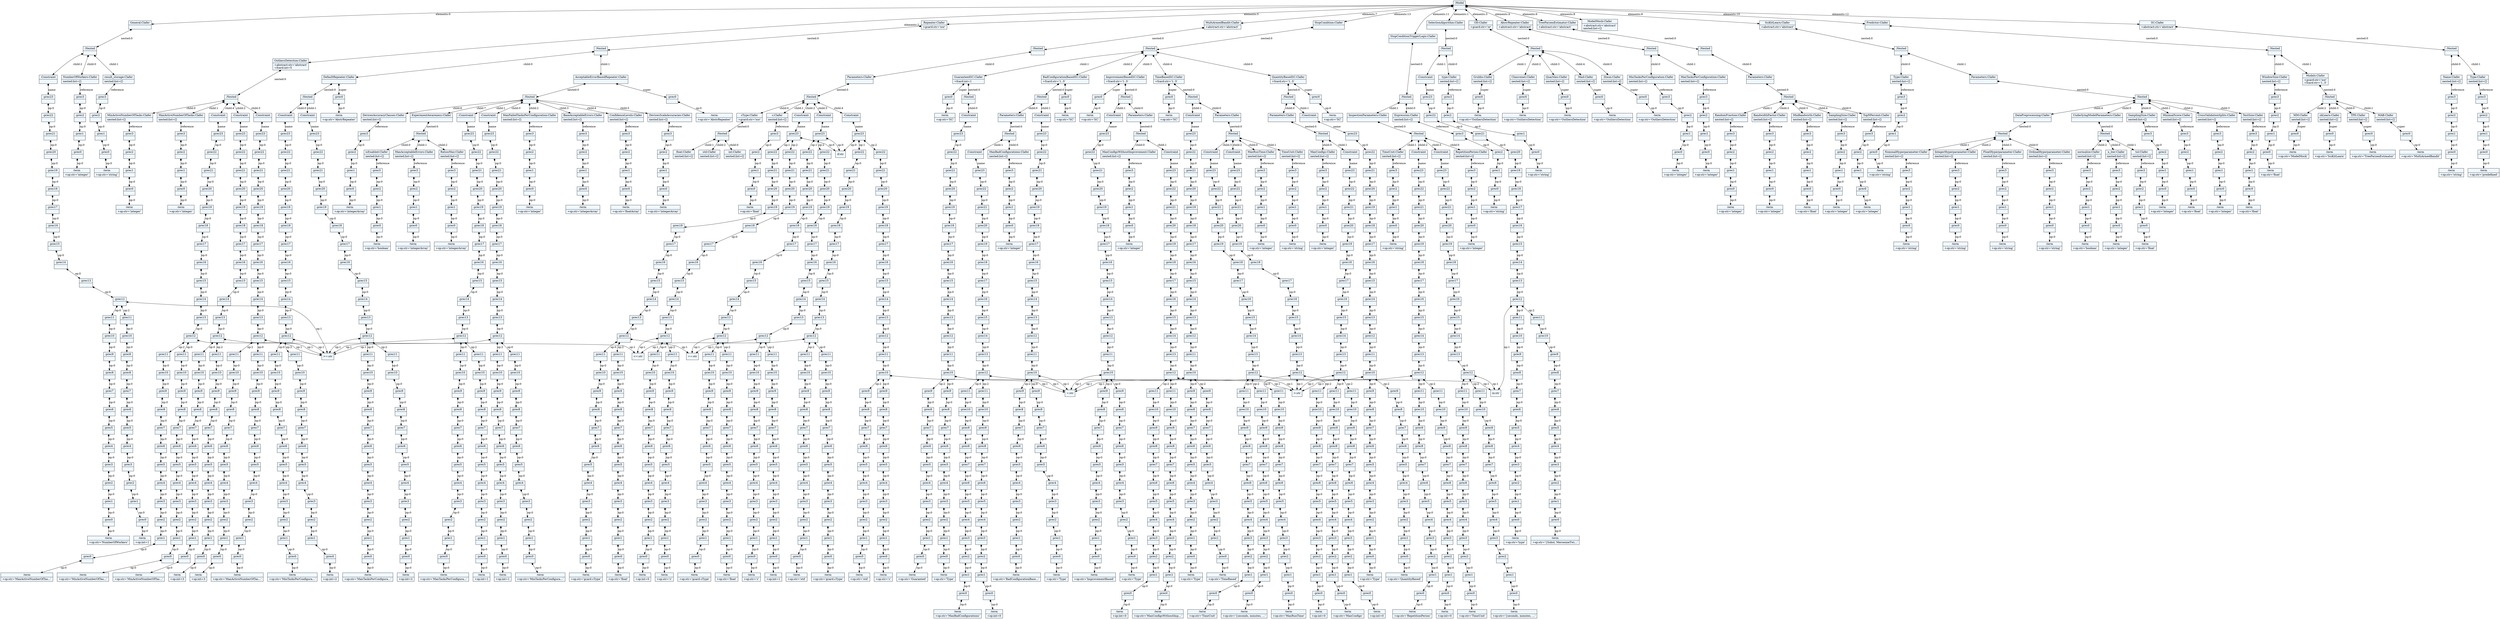 
    digraph textX {
    fontname = "Bitstream Vera Sans"
    fontsize = 8
    node[
        shape=record,
        style=filled,
        fillcolor=aliceblue
    ]
    nodesep = 0.3
    edge[dir=black,arrowtail=empty]


140074553109072 -> 140074553108176 [label="elements:0" arrowtail=diamond dir=both]
140074553108176 -> 140074552718480 [label="nested:0" arrowtail=diamond dir=both]
140074552718480 -> 140074552720208 [label="child:0" arrowtail=diamond dir=both]
140074552720208 -> 140074552717392 [label="reference" arrowtail=diamond dir=both]
140074552717392 -> 140074553086928 [label="op:0" arrowtail=diamond dir=both]
140074553086928 -> 140074553088592 [label="op:0" arrowtail=diamond dir=both]
140074553088592 -> 140074553089296 [label="op:0" arrowtail=diamond dir=both]
140074553089296 -> 140074553088848 [label="op:0" arrowtail=diamond dir=both]
140074553088848[label="{:term|+op:str='integer'\l}"]
140074553089296[label="{:prec0|}"]
140074553088592[label="{:prec1|}"]
140074553086928[label="{:prec2|}"]
140074552717392[label="{:prec3|}"]
140074552720208[label="{NumberOfWorkers:Clafer|nested:list=[]\l}"]
140074552718480 -> 140074553089168 [label="child:1" arrowtail=diamond dir=both]
140074553089168 -> 140074553088336 [label="reference" arrowtail=diamond dir=both]
140074553088336 -> 140074552721360 [label="op:0" arrowtail=diamond dir=both]
140074552721360 -> 140074552721040 [label="op:0" arrowtail=diamond dir=both]
140074552721040 -> 140074553219792 [label="op:0" arrowtail=diamond dir=both]
140074553219792 -> 140074553217232 [label="op:0" arrowtail=diamond dir=both]
140074553217232[label="{:term|+op:str='string'\l}"]
140074553219792[label="{:prec0|}"]
140074552721040[label="{:prec1|}"]
140074552721360[label="{:prec2|}"]
140074553088336[label="{:prec3|}"]
140074553089168[label="{result_storage:Clafer|nested:list=[]\l}"]
140074552718480 -> 140074552720336 [label="child:2" arrowtail=diamond dir=both]
140074552720336 -> 140074553086160 [label="name" arrowtail=diamond dir=both]
140074553086160 -> 140074553120912 [label="op:0" arrowtail=diamond dir=both]
140074553120912 -> 140074553120528 [label="op:0" arrowtail=diamond dir=both]
140074553120528 -> 140074553122448 [label="op:0" arrowtail=diamond dir=both]
140074553122448 -> 140074553121360 [label="op:0" arrowtail=diamond dir=both]
140074553121360 -> 140074553120400 [label="op:0" arrowtail=diamond dir=both]
140074553120400 -> 140074552890128 [label="op:0" arrowtail=diamond dir=both]
140074552890128 -> 140074552891920 [label="op:0" arrowtail=diamond dir=both]
140074552891920 -> 140074552892560 [label="op:0" arrowtail=diamond dir=both]
140074552892560 -> 140074552892432 [label="op:0" arrowtail=diamond dir=both]
140074552892432 -> 140074552911696 [label="op:0" arrowtail=diamond dir=both]
140074552911696 -> 140074552910672 [label="op:0" arrowtail=diamond dir=both]
140074552910672 -> 140074552909904 [label="op:0" arrowtail=diamond dir=both]
140074552909904 -> 140074552913040 [label="op:0" arrowtail=diamond dir=both]
140074552913040 -> 140074552912144 [label="op:0" arrowtail=diamond dir=both]
140074552912144 -> 140074552164560 [label="op:0" arrowtail=diamond dir=both]
140074552164560 -> 140074552164752 [label="op:0" arrowtail=diamond dir=both]
140074552164752 -> 140074552164880 [label="op:0" arrowtail=diamond dir=both]
140074552164880 -> 140074552165072 [label="op:0" arrowtail=diamond dir=both]
140074552165072 -> 140074552165264 [label="op:0" arrowtail=diamond dir=both]
140074552165264 -> 140074552165456 [label="op:0" arrowtail=diamond dir=both]
140074552165456 -> 140074552165648 [label="op:0" arrowtail=diamond dir=both]
140074552165648 -> 140074552165840 [label="op:0" arrowtail=diamond dir=both]
140074552165840 -> 140074552166032 [label="op:0" arrowtail=diamond dir=both]
140074552166032 -> 140074552166224 [label="op:0" arrowtail=diamond dir=both]
140074552166224[label="{:term|+op:str='NumberOfWorkers'\l}"]
140074552166032[label="{:prec0|}"]
140074552165840[label="{:prec1|}"]
140074552165648[label="{:prec2|}"]
140074552165456[label="{:prec3|}"]
140074552165264[label="{:prec4|}"]
140074552165072[label="{:prec5|}"]
140074552164880[label="{:prec6|}"]
140074552164752[label="{:prec7|}"]
140074552164560[label="{:prec8|}"]
140074552912144[label="{:prec9|}"]
140074552913040[label="{:prec10|}"]
140074552909904[label="{:prec11|}"]
140074552910672 -> ">=:str" [label="op:1" arrowtail=diamond dir=both]
140074552910672 -> 140074552913360 [label="op:2" arrowtail=diamond dir=both]
140074552913360 -> 140074552911120 [label="op:0" arrowtail=diamond dir=both]
140074552911120 -> 140074552164496 [label="op:0" arrowtail=diamond dir=both]
140074552164496 -> 140074552164816 [label="op:0" arrowtail=diamond dir=both]
140074552164816 -> 140074552165136 [label="op:0" arrowtail=diamond dir=both]
140074552165136 -> 140074552165392 [label="op:0" arrowtail=diamond dir=both]
140074552165392 -> 140074552165712 [label="op:0" arrowtail=diamond dir=both]
140074552165712 -> 140074552165968 [label="op:0" arrowtail=diamond dir=both]
140074552165968 -> 140074552166288 [label="op:0" arrowtail=diamond dir=both]
140074552166288 -> 140074552166416 [label="op:0" arrowtail=diamond dir=both]
140074552166416 -> 140074552166672 [label="op:0" arrowtail=diamond dir=both]
140074552166672 -> 140074552166864 [label="op:0" arrowtail=diamond dir=both]
140074552166864 -> 140074552167056 [label="op:0" arrowtail=diamond dir=both]
140074552167056[label="{:term|+op:int=1\l}"]
140074552166864[label="{:prec0|}"]
140074552166672[label="{:prec1|}"]
140074552166416[label="{:prec2|}"]
140074552166288[label="{:prec3|}"]
140074552165968[label="{:prec4|}"]
140074552165712[label="{:prec5|}"]
140074552165392[label="{:prec6|}"]
140074552165136[label="{:prec7|}"]
140074552164816[label="{:prec8|}"]
140074552164496[label="{:prec9|}"]
140074552911120[label="{:prec10|}"]
140074552913360[label="{:prec11|}"]
140074552910672[label="{:prec12|}"]
140074552911696[label="{:prec13|}"]
140074552892432[label="{:prec14|}"]
140074552892560[label="{:prec15|}"]
140074552891920[label="{:prec16|}"]
140074552890128[label="{:prec17|}"]
140074553120400[label="{:prec18|}"]
140074553121360[label="{:prec19|}"]
140074553122448[label="{:prec20|}"]
140074553120528[label="{:prec21|}"]
140074553120912[label="{:prec22|}"]
140074553086160[label="{:prec23|}"]
140074552720336[label="{:Constraint|}"]
140074552718480[label="{:Nested|}"]
140074553108176[label="{General:Clafer|}"]
140074553109072 -> 140074552717840 [label="elements:1" arrowtail=diamond dir=both]
140074552717840 -> 140074552719248 [label="nested:0" arrowtail=diamond dir=both]
140074552719248 -> 140074553119952 [label="child:0" arrowtail=diamond dir=both]
140074553119952 -> 140074553122768 [label="reference" arrowtail=diamond dir=both]
140074553122768 -> 140074553121680 [label="op:0" arrowtail=diamond dir=both]
140074553121680 -> 140074553119440 [label="op:0" arrowtail=diamond dir=both]
140074553119440 -> 140074552890512 [label="op:0" arrowtail=diamond dir=both]
140074552890512 -> 140074552889744 [label="op:0" arrowtail=diamond dir=both]
140074552889744[label="{:term|+op:str='string'\l}"]
140074552890512[label="{:prec0|}"]
140074553119440[label="{:prec1|}"]
140074553121680[label="{:prec2|}"]
140074553122768[label="{:prec3|}"]
140074553119952[label="{type:Clafer|nested:list=[]\l}"]
140074552719248 -> 140074553121040 [label="child:1" arrowtail=diamond dir=both]
140074553121040 -> 140074553122128 [label="name" arrowtail=diamond dir=both]
140074553122128 -> 140074553121872 [label="op:0" arrowtail=diamond dir=both]
140074553121872 -> 140074552889936 [label="op:0" arrowtail=diamond dir=both]
140074552889936 -> 140074552891152 [label="op:0" arrowtail=diamond dir=both]
140074552891152 -> 140074552911056 [label="op:0" arrowtail=diamond dir=both]
140074552911056 -> 140074552910800 [label="op:0" arrowtail=diamond dir=both]
140074552910800 -> 140074588969168 [label="op:0" arrowtail=diamond dir=both]
140074588969168 -> 140074552164688 [label="op:0" arrowtail=diamond dir=both]
140074552164688 -> 140074552165200 [label="op:0" arrowtail=diamond dir=both]
140074552165200 -> 140074552165584 [label="op:0" arrowtail=diamond dir=both]
140074552165584 -> 140074552166096 [label="op:0" arrowtail=diamond dir=both]
140074552166096 -> 140074552166480 [label="op:0" arrowtail=diamond dir=both]
140074552166480 -> 140074552166736 [label="op:0" arrowtail=diamond dir=both]
140074552166736 -> 140074552166992 [label="op:0" arrowtail=diamond dir=both]
140074552166992 -> 140074552167312 [label="op:0" arrowtail=diamond dir=both]
140074552167312 -> 140074552167440 [label="op:0" arrowtail=diamond dir=both]
140074552167440 -> 140074552167632 [label="op:0" arrowtail=diamond dir=both]
140074552167632 -> 140074552167824 [label="op:0" arrowtail=diamond dir=both]
140074552167824 -> 140074552168016 [label="op:0" arrowtail=diamond dir=both]
140074552168016 -> 140074552168208 [label="op:0" arrowtail=diamond dir=both]
140074552168208 -> 140074552168400 [label="op:0" arrowtail=diamond dir=both]
140074552168400 -> 140074552127696 [label="op:0" arrowtail=diamond dir=both]
140074552127696 -> 140074552127888 [label="op:0" arrowtail=diamond dir=both]
140074552127888 -> 140074552128080 [label="op:0" arrowtail=diamond dir=both]
140074552128080 -> 140074552128272 [label="op:0" arrowtail=diamond dir=both]
140074552128272[label="{:term|+op:str='type'\l}"]
140074552128080[label="{:prec0|}"]
140074552127888[label="{:prec1|}"]
140074552127696[label="{:prec2|}"]
140074552168400[label="{:prec3|}"]
140074552168208[label="{:prec4|}"]
140074552168016[label="{:prec5|}"]
140074552167824[label="{:prec6|}"]
140074552167632[label="{:prec7|}"]
140074552167440[label="{:prec8|}"]
140074552167312[label="{:prec9|}"]
140074552166992[label="{:prec10|}"]
140074552166736[label="{:prec11|}"]
140074552166480 -> "in:str" [label="op:1" arrowtail=diamond dir=both]
140074552166480 -> 140074552166928 [label="op:2" arrowtail=diamond dir=both]
140074552166928 -> 140074552167184 [label="op:0" arrowtail=diamond dir=both]
140074552167184 -> 140074552167504 [label="op:0" arrowtail=diamond dir=both]
140074552167504 -> 140074552167760 [label="op:0" arrowtail=diamond dir=both]
140074552167760 -> 140074552168080 [label="op:0" arrowtail=diamond dir=both]
140074552168080 -> 140074552168336 [label="op:0" arrowtail=diamond dir=both]
140074552168336 -> 140074552127760 [label="op:0" arrowtail=diamond dir=both]
140074552127760 -> 140074552128016 [label="op:0" arrowtail=diamond dir=both]
140074552128016 -> 140074552128336 [label="op:0" arrowtail=diamond dir=both]
140074552128336 -> 140074552128464 [label="op:0" arrowtail=diamond dir=both]
140074552128464 -> 140074552128720 [label="op:0" arrowtail=diamond dir=both]
140074552128720 -> 140074552128912 [label="op:0" arrowtail=diamond dir=both]
140074552128912 -> 140074552129104 [label="op:0" arrowtail=diamond dir=both]
140074552129104[label="{:term|+op:str='\{Sobol, MersenneTwi...'\l}"]
140074552128912[label="{:prec0|}"]
140074552128720[label="{:prec1|}"]
140074552128464[label="{:prec2|}"]
140074552128336[label="{:prec3|}"]
140074552128016[label="{:prec4|}"]
140074552127760[label="{:prec5|}"]
140074552168336[label="{:prec6|}"]
140074552168080[label="{:prec7|}"]
140074552167760[label="{:prec8|}"]
140074552167504[label="{:prec9|}"]
140074552167184[label="{:prec10|}"]
140074552166928[label="{:prec11|}"]
140074552166480[label="{:prec12|}"]
140074552166096[label="{:prec13|}"]
140074552165584[label="{:prec14|}"]
140074552165200[label="{:prec15|}"]
140074552164688[label="{:prec16|}"]
140074588969168[label="{:prec17|}"]
140074552910800[label="{:prec18|}"]
140074552911056[label="{:prec19|}"]
140074552891152[label="{:prec20|}"]
140074552889936[label="{:prec21|}"]
140074553121872[label="{:prec22|}"]
140074553122128[label="{:prec23|}"]
140074553121040[label="{:Constraint|}"]
140074552719248[label="{:Nested|}"]
140074552717840[label="{SelectionAlgorithm:Clafer|}"]
140074553109072 -> 140074553086288 [label="elements:2" arrowtail=diamond dir=both]
140074553086288 -> 140074552720080 [label="nested:0" arrowtail=diamond dir=both]
140074552720080 -> 140074553121104 [label="child:0" arrowtail=diamond dir=both]
140074553121104 -> 140074567805584 [label="reference" arrowtail=diamond dir=both]
140074567805584 -> 140074552910032 [label="op:0" arrowtail=diamond dir=both]
140074552910032 -> 140074552913168 [label="op:0" arrowtail=diamond dir=both]
140074552913168 -> 140074552164624 [label="op:0" arrowtail=diamond dir=both]
140074552164624 -> 140074552165328 [label="op:0" arrowtail=diamond dir=both]
140074552165328[label="{:term|+op:str='integer'\l}"]
140074552164624[label="{:prec0|}"]
140074552913168[label="{:prec1|}"]
140074552910032[label="{:prec2|}"]
140074567805584[label="{:prec3|}"]
140074553121104[label="{MinActiveNumberOfTasks:Clafer|nested:list=[]\l}"]
140074552720080 -> 140074553122704 [label="child:1" arrowtail=diamond dir=both]
140074553122704 -> 140074552911952 [label="reference" arrowtail=diamond dir=both]
140074552911952 -> 140074552892688 [label="op:0" arrowtail=diamond dir=both]
140074552892688 -> 140074552165008 [label="op:0" arrowtail=diamond dir=both]
140074552165008 -> 140074552165776 [label="op:0" arrowtail=diamond dir=both]
140074552165776 -> 140074552166352 [label="op:0" arrowtail=diamond dir=both]
140074552166352[label="{:term|+op:str='integer'\l}"]
140074552165776[label="{:prec0|}"]
140074552165008[label="{:prec1|}"]
140074552892688[label="{:prec2|}"]
140074552911952[label="{:prec3|}"]
140074553122704[label="{MaxActiveNumberOfTasks:Clafer|nested:list=[]\l}"]
140074552720080 -> 140074552836432 [label="child:2" arrowtail=diamond dir=both]
140074552836432 -> 140074552910736 [label="name" arrowtail=diamond dir=both]
140074552910736 -> 140074552164944 [label="op:0" arrowtail=diamond dir=both]
140074552164944 -> 140074552166160 [label="op:0" arrowtail=diamond dir=both]
140074552166160 -> 140074552167120 [label="op:0" arrowtail=diamond dir=both]
140074552167120 -> 140074552167376 [label="op:0" arrowtail=diamond dir=both]
140074552167376 -> 140074552167888 [label="op:0" arrowtail=diamond dir=both]
140074552167888 -> 140074552168272 [label="op:0" arrowtail=diamond dir=both]
140074552168272 -> 140074552127824 [label="op:0" arrowtail=diamond dir=both]
140074552127824 -> 140074552128208 [label="op:0" arrowtail=diamond dir=both]
140074552128208 -> 140074552128592 [label="op:0" arrowtail=diamond dir=both]
140074552128592 -> 140074552128848 [label="op:0" arrowtail=diamond dir=both]
140074552128848 -> 140074552129168 [label="op:0" arrowtail=diamond dir=both]
140074552129168 -> 140074552129296 [label="op:0" arrowtail=diamond dir=both]
140074552129296 -> 140074552129552 [label="op:0" arrowtail=diamond dir=both]
140074552129552 -> 140074552129744 [label="op:0" arrowtail=diamond dir=both]
140074552129744 -> 140074552130384 [label="op:0" arrowtail=diamond dir=both]
140074552130384 -> 140074552130512 [label="op:0" arrowtail=diamond dir=both]
140074552130512 -> 140074552130704 [label="op:0" arrowtail=diamond dir=both]
140074552130704 -> 140074552130896 [label="op:0" arrowtail=diamond dir=both]
140074552130896 -> 140074552131088 [label="op:0" arrowtail=diamond dir=both]
140074552131088 -> 140074552131280 [label="op:0" arrowtail=diamond dir=both]
140074552131280 -> 140074552131472 [label="op:0" arrowtail=diamond dir=both]
140074552131472 -> 140074552172688 [label="op:0" arrowtail=diamond dir=both]
140074552172688 -> 140074552172880 [label="op:0" arrowtail=diamond dir=both]
140074552172880 -> 140074552173072 [label="op:0" arrowtail=diamond dir=both]
140074552173072[label="{:term|+op:str='MinActiveNumberOfTas...'\l}"]
140074552172880[label="{:prec0|}"]
140074552172688[label="{:prec1|}"]
140074552131472[label="{:prec2|}"]
140074552131280[label="{:prec3|}"]
140074552131088[label="{:prec4|}"]
140074552130896[label="{:prec5|}"]
140074552130704[label="{:prec6|}"]
140074552130512[label="{:prec7|}"]
140074552130384[label="{:prec8|}"]
140074552129744[label="{:prec9|}"]
140074552129552[label="{:prec10|}"]
140074552129296[label="{:prec11|}"]
140074552129168 -> ">=:str" [label="op:1" arrowtail=diamond dir=both]
140074552129168 -> 140074552129488 [label="op:2" arrowtail=diamond dir=both]
140074552129488 -> 140074552129680 [label="op:0" arrowtail=diamond dir=both]
140074552129680 -> 140074552130000 [label="op:0" arrowtail=diamond dir=both]
140074552130000 -> 140074552130640 [label="op:0" arrowtail=diamond dir=both]
140074552130640 -> 140074552130960 [label="op:0" arrowtail=diamond dir=both]
140074552130960 -> 140074552131216 [label="op:0" arrowtail=diamond dir=both]
140074552131216 -> 140074552131536 [label="op:0" arrowtail=diamond dir=both]
140074552131536 -> 140074552172816 [label="op:0" arrowtail=diamond dir=both]
140074552172816 -> 140074552173136 [label="op:0" arrowtail=diamond dir=both]
140074552173136 -> 140074552173264 [label="op:0" arrowtail=diamond dir=both]
140074552173264 -> 140074552173520 [label="op:0" arrowtail=diamond dir=both]
140074552173520 -> 140074552173712 [label="op:0" arrowtail=diamond dir=both]
140074552173712 -> 140074552173904 [label="op:0" arrowtail=diamond dir=both]
140074552173904[label="{:term|+op:int=3\l}"]
140074552173712[label="{:prec0|}"]
140074552173520[label="{:prec1|}"]
140074552173264[label="{:prec2|}"]
140074552173136[label="{:prec3|}"]
140074552172816[label="{:prec4|}"]
140074552131536[label="{:prec5|}"]
140074552131216[label="{:prec6|}"]
140074552130960[label="{:prec7|}"]
140074552130640[label="{:prec8|}"]
140074552130000[label="{:prec9|}"]
140074552129680[label="{:prec10|}"]
140074552129488[label="{:prec11|}"]
140074552129168[label="{:prec12|}"]
140074552128848[label="{:prec13|}"]
140074552128592[label="{:prec14|}"]
140074552128208[label="{:prec15|}"]
140074552127824[label="{:prec16|}"]
140074552168272[label="{:prec17|}"]
140074552167888[label="{:prec18|}"]
140074552167376[label="{:prec19|}"]
140074552167120[label="{:prec20|}"]
140074552166160[label="{:prec21|}"]
140074552164944[label="{:prec22|}"]
140074552910736[label="{:prec23|}"]
140074552836432[label="{:Constraint|}"]
140074552720080 -> 140074552909968 [label="child:3" arrowtail=diamond dir=both]
140074552909968 -> 140074552165904 [label="name" arrowtail=diamond dir=both]
140074552165904 -> 140074552166544 [label="op:0" arrowtail=diamond dir=both]
140074552166544 -> 140074552167248 [label="op:0" arrowtail=diamond dir=both]
140074552167248 -> 140074552167952 [label="op:0" arrowtail=diamond dir=both]
140074552167952 -> 140074552127632 [label="op:0" arrowtail=diamond dir=both]
140074552127632 -> 140074552128400 [label="op:0" arrowtail=diamond dir=both]
140074552128400 -> 140074552128784 [label="op:0" arrowtail=diamond dir=both]
140074552128784 -> 140074552129232 [label="op:0" arrowtail=diamond dir=both]
140074552129232 -> 140074552129616 [label="op:0" arrowtail=diamond dir=both]
140074552129616 -> 140074552130448 [label="op:0" arrowtail=diamond dir=both]
140074552130448 -> 140074552130832 [label="op:0" arrowtail=diamond dir=both]
140074552130832 -> 140074552131344 [label="op:0" arrowtail=diamond dir=both]
140074552131344 -> 140074552172752 [label="op:0" arrowtail=diamond dir=both]
140074552172752 -> 140074552173200 [label="op:0" arrowtail=diamond dir=both]
140074552173200 -> 140074552173456 [label="op:0" arrowtail=diamond dir=both]
140074552173456 -> 140074552173776 [label="op:0" arrowtail=diamond dir=both]
140074552173776 -> 140074552174032 [label="op:0" arrowtail=diamond dir=both]
140074552174032 -> 140074552174224 [label="op:0" arrowtail=diamond dir=both]
140074552174224 -> 140074552174416 [label="op:0" arrowtail=diamond dir=both]
140074552174416 -> 140074552174608 [label="op:0" arrowtail=diamond dir=both]
140074552174608 -> 140074552174800 [label="op:0" arrowtail=diamond dir=both]
140074552174800 -> 140074552174992 [label="op:0" arrowtail=diamond dir=both]
140074552174992 -> 140074552175184 [label="op:0" arrowtail=diamond dir=both]
140074552175184 -> 140074552175376 [label="op:0" arrowtail=diamond dir=both]
140074552175376 -> 140074552175568 [label="op:0" arrowtail=diamond dir=both]
140074552175568[label="{:term|+op:str='MaxActiveNumberOfTas...'\l}"]
140074552175376[label="{:prec0|}"]
140074552175184[label="{:prec1|}"]
140074552174992[label="{:prec2|}"]
140074552174800[label="{:prec3|}"]
140074552174608[label="{:prec4|}"]
140074552174416[label="{:prec5|}"]
140074552174224[label="{:prec6|}"]
140074552174032[label="{:prec7|}"]
140074552173776[label="{:prec8|}"]
140074552173456[label="{:prec9|}"]
140074552173200[label="{:prec10|}"]
140074552172752[label="{:prec11|}"]
140074552131344 -> ">=:str" [label="op:1" arrowtail=diamond dir=both]
140074552131344 -> 140074552173008 [label="op:2" arrowtail=diamond dir=both]
140074552173008 -> 140074552173392 [label="op:0" arrowtail=diamond dir=both]
140074552173392 -> 140074552173840 [label="op:0" arrowtail=diamond dir=both]
140074552173840 -> 140074552174096 [label="op:0" arrowtail=diamond dir=both]
140074552174096 -> 140074552174480 [label="op:0" arrowtail=diamond dir=both]
140074552174480 -> 140074552174736 [label="op:0" arrowtail=diamond dir=both]
140074552174736 -> 140074552175056 [label="op:0" arrowtail=diamond dir=both]
140074552175056 -> 140074552175312 [label="op:0" arrowtail=diamond dir=both]
140074552175312 -> 140074552175632 [label="op:0" arrowtail=diamond dir=both]
140074552175632 -> 140074552175760 [label="op:0" arrowtail=diamond dir=both]
140074552175760 -> 140074552176016 [label="op:0" arrowtail=diamond dir=both]
140074552176016 -> 140074552176208 [label="op:0" arrowtail=diamond dir=both]
140074552176208 -> 140074552176400 [label="op:0" arrowtail=diamond dir=both]
140074552176400[label="{:term|+op:int=3\l}"]
140074552176208[label="{:prec0|}"]
140074552176016[label="{:prec1|}"]
140074552175760[label="{:prec2|}"]
140074552175632[label="{:prec3|}"]
140074552175312[label="{:prec4|}"]
140074552175056[label="{:prec5|}"]
140074552174736[label="{:prec6|}"]
140074552174480[label="{:prec7|}"]
140074552174096[label="{:prec8|}"]
140074552173840[label="{:prec9|}"]
140074552173392[label="{:prec10|}"]
140074552173008[label="{:prec11|}"]
140074552131344[label="{:prec12|}"]
140074552130832[label="{:prec13|}"]
140074552130448[label="{:prec14|}"]
140074552129616[label="{:prec15|}"]
140074552129232[label="{:prec16|}"]
140074552128784[label="{:prec17|}"]
140074552128400[label="{:prec18|}"]
140074552127632[label="{:prec19|}"]
140074552167952[label="{:prec20|}"]
140074552167248[label="{:prec21|}"]
140074552166544[label="{:prec22|}"]
140074552165904[label="{:prec23|}"]
140074552909968[label="{:Constraint|}"]
140074552720080 -> 140074552890576 [label="child:4" arrowtail=diamond dir=both]
140074552890576 -> 140074552164432 [label="name" arrowtail=diamond dir=both]
140074552164432 -> 140074552167568 [label="op:0" arrowtail=diamond dir=both]
140074552167568 -> 140074552127568 [label="op:0" arrowtail=diamond dir=both]
140074552127568 -> 140074552128528 [label="op:0" arrowtail=diamond dir=both]
140074552128528 -> 140074552129040 [label="op:0" arrowtail=diamond dir=both]
140074552129040 -> 140074552129808 [label="op:0" arrowtail=diamond dir=both]
140074552129808 -> 140074552130768 [label="op:0" arrowtail=diamond dir=both]
140074552130768 -> 140074552131408 [label="op:0" arrowtail=diamond dir=both]
140074552131408 -> 140074552173328 [label="op:0" arrowtail=diamond dir=both]
140074552173328 -> 140074552173968 [label="op:0" arrowtail=diamond dir=both]
140074552173968 -> 140074552174352 [label="op:0" arrowtail=diamond dir=both]
140074552174352 -> 140074552174864 [label="op:0" arrowtail=diamond dir=both]
140074552174864 -> 140074552175248 [label="op:0" arrowtail=diamond dir=both]
140074552175248 -> 140074552175696 [label="op:0" arrowtail=diamond dir=both]
140074552175696 -> 140074552175952 [label="op:0" arrowtail=diamond dir=both]
140074552175952 -> 140074552176272 [label="op:0" arrowtail=diamond dir=both]
140074552176272 -> 140074552176528 [label="op:0" arrowtail=diamond dir=both]
140074552176528 -> 140074551677072 [label="op:0" arrowtail=diamond dir=both]
140074551677072 -> 140074551677264 [label="op:0" arrowtail=diamond dir=both]
140074551677264 -> 140074551677456 [label="op:0" arrowtail=diamond dir=both]
140074551677456 -> 140074551677648 [label="op:0" arrowtail=diamond dir=both]
140074551677648 -> 140074551677840 [label="op:0" arrowtail=diamond dir=both]
140074551677840 -> 140074551678032 [label="op:0" arrowtail=diamond dir=both]
140074551678032 -> 140074551678224 [label="op:0" arrowtail=diamond dir=both]
140074551678224 -> 140074551678416 [label="op:0" arrowtail=diamond dir=both]
140074551678416[label="{:term|+op:str='MinActiveNumberOfTas...'\l}"]
140074551678224[label="{:prec0|}"]
140074551678032[label="{:prec1|}"]
140074551677840[label="{:prec2|}"]
140074551677648[label="{:prec3|}"]
140074551677456[label="{:prec4|}"]
140074551677264[label="{:prec5|}"]
140074551677072[label="{:prec6|}"]
140074552176528[label="{:prec7|}"]
140074552176272[label="{:prec8|}"]
140074552175952[label="{:prec9|}"]
140074552175696[label="{:prec10|}"]
140074552175248[label="{:prec11|}"]
140074552174864 -> "<=:str" [label="op:1" arrowtail=diamond dir=both]
140074552174864 -> 140074552175504 [label="op:2" arrowtail=diamond dir=both]
140074552175504 -> 140074552175888 [label="op:0" arrowtail=diamond dir=both]
140074552175888 -> 140074552176336 [label="op:0" arrowtail=diamond dir=both]
140074552176336 -> 140074551677008 [label="op:0" arrowtail=diamond dir=both]
140074551677008 -> 140074551677328 [label="op:0" arrowtail=diamond dir=both]
140074551677328 -> 140074551677584 [label="op:0" arrowtail=diamond dir=both]
140074551677584 -> 140074551677904 [label="op:0" arrowtail=diamond dir=both]
140074551677904 -> 140074551678160 [label="op:0" arrowtail=diamond dir=both]
140074551678160 -> 140074551678480 [label="op:0" arrowtail=diamond dir=both]
140074551678480 -> 140074551678608 [label="op:0" arrowtail=diamond dir=both]
140074551678608 -> 140074551678864 [label="op:0" arrowtail=diamond dir=both]
140074551678864 -> 140074551679056 [label="op:0" arrowtail=diamond dir=both]
140074551679056 -> 140074551679248 [label="op:0" arrowtail=diamond dir=both]
140074551679248[label="{:term|+op:str='MaxActiveNumberOfTas...'\l}"]
140074551679056[label="{:prec0|}"]
140074551678864[label="{:prec1|}"]
140074551678608[label="{:prec2|}"]
140074551678480[label="{:prec3|}"]
140074551678160[label="{:prec4|}"]
140074551677904[label="{:prec5|}"]
140074551677584[label="{:prec6|}"]
140074551677328[label="{:prec7|}"]
140074551677008[label="{:prec8|}"]
140074552176336[label="{:prec9|}"]
140074552175888[label="{:prec10|}"]
140074552175504[label="{:prec11|}"]
140074552174864[label="{:prec12|}"]
140074552174352[label="{:prec13|}"]
140074552173968[label="{:prec14|}"]
140074552173328[label="{:prec15|}"]
140074552131408[label="{:prec16|}"]
140074552130768[label="{:prec17|}"]
140074552129808[label="{:prec18|}"]
140074552129040[label="{:prec19|}"]
140074552128528[label="{:prec20|}"]
140074552127568[label="{:prec21|}"]
140074552167568[label="{:prec22|}"]
140074552164432[label="{:prec23|}"]
140074552890576[label="{:Constraint|}"]
140074552720080[label="{:Nested|}"]
140074553086288[label="{OutliersDetection:Clafer|+abstract:str='abstract'\l+fcard:int=5\l}"]
140074553109072 -> 140074552719120 [label="elements:3" arrowtail=diamond dir=both]
140074552719120 -> 140074553120592 [label="nested:0" arrowtail=diamond dir=both]
140074553120592 -> 140074552166608 [label="child:0" arrowtail=diamond dir=both]
140074552166608 -> 140074552128144 [label="super" arrowtail=diamond dir=both]
140074552128144 -> 140074552129360 [label="op:0" arrowtail=diamond dir=both]
140074552129360[label="{:term|+op:str='OutliersDetection'\l}"]
140074552128144[label="{:prec0|}"]
140074552166608[label="{Dixon:Clafer|nested:list=[]\l}"]
140074553120592 -> 140074552167696 [label="child:1" arrowtail=diamond dir=both]
140074552167696 -> 140074552128976 [label="super" arrowtail=diamond dir=both]
140074552128976 -> 140074552129872 [label="op:0" arrowtail=diamond dir=both]
140074552129872[label="{:term|+op:str='OutliersDetection'\l}"]
140074552128976[label="{:prec0|}"]
140074552167696[label="{Grubbs:Clafer|nested:list=[]\l}"]
140074553120592 -> 140074552128656 [label="child:2" arrowtail=diamond dir=both]
140074552128656 -> 140074552131024 [label="super" arrowtail=diamond dir=both]
140074552131024 -> 140074552131152 [label="op:0" arrowtail=diamond dir=both]
140074552131152[label="{:term|+op:str='OutliersDetection'\l}"]
140074552131024[label="{:prec0|}"]
140074552128656[label="{Chauvenet:Clafer|nested:list=[]\l}"]
140074553120592 -> 140074552127952 [label="child:3" arrowtail=diamond dir=both]
140074552127952 -> 140074552130576 [label="super" arrowtail=diamond dir=both]
140074552130576 -> 140074552173648 [label="op:0" arrowtail=diamond dir=both]
140074552173648[label="{:term|+op:str='OutliersDetection'\l}"]
140074552130576[label="{:prec0|}"]
140074552127952[label="{Quartiles:Clafer|nested:list=[]\l}"]
140074553120592 -> 140074552129424 [label="child:4" arrowtail=diamond dir=both]
140074552129424 -> 140074552173584 [label="super" arrowtail=diamond dir=both]
140074552173584 -> 140074552174544 [label="op:0" arrowtail=diamond dir=both]
140074552174544[label="{:term|+op:str='OutliersDetection'\l}"]
140074552173584[label="{:prec0|}"]
140074552129424[label="{Mad:Clafer|nested:list=[]\l}"]
140074553120592[label="{:Nested|}"]
140074552719120[label="{OD:Clafer|+gcard:str='or'\l}"]
140074553109072 -> 140074552720848 [label="elements:4" arrowtail=diamond dir=both]
140074552720848 -> 140074552165520 [label="nested:0" arrowtail=diamond dir=both]
140074552165520 -> 140074552174288 [label="child:0" arrowtail=diamond dir=both]
140074552174288 -> 140074552174928 [label="reference" arrowtail=diamond dir=both]
140074552174928 -> 140074552176080 [label="op:0" arrowtail=diamond dir=both]
140074552176080 -> 140074552176592 [label="op:0" arrowtail=diamond dir=both]
140074552176592 -> 140074551677392 [label="op:0" arrowtail=diamond dir=both]
140074551677392 -> 140074551677776 [label="op:0" arrowtail=diamond dir=both]
140074551677776[label="{:term|+op:str='integer'\l}"]
140074551677392[label="{:prec0|}"]
140074552176592[label="{:prec1|}"]
140074552176080[label="{:prec2|}"]
140074552174928[label="{:prec3|}"]
140074552174288[label="{MinTasksPerConfiguration:Clafer|nested:list=[]\l}"]
140074552165520 -> 140074552174672 [label="child:1" arrowtail=diamond dir=both]
140074552174672 -> 140074552176464 [label="reference" arrowtail=diamond dir=both]
140074552176464 -> 140074551677136 [label="op:0" arrowtail=diamond dir=both]
140074551677136 -> 140074551677712 [label="op:0" arrowtail=diamond dir=both]
140074551677712 -> 140074551678096 [label="op:0" arrowtail=diamond dir=both]
140074551678096 -> 140074551678544 [label="op:0" arrowtail=diamond dir=both]
140074551678544[label="{:term|+op:str='integer'\l}"]
140074551678096[label="{:prec0|}"]
140074551677712[label="{:prec1|}"]
140074551677136[label="{:prec2|}"]
140074552176464[label="{:prec3|}"]
140074552174672[label="{MaxTasksPerConfiguration:Clafer|nested:list=[]\l}"]
140074552165520[label="{:Nested|}"]
140074552720848[label="{AbstrRepeater:Clafer|+abstract:str='abstract'\l}"]
140074553109072 -> 140074552717968 [label="elements:5" arrowtail=diamond dir=both]
140074552717968 -> 140074552172944 [label="nested:0" arrowtail=diamond dir=both]
140074552172944 -> 140074552175440 [label="child:0" arrowtail=diamond dir=both]
140074552175440 -> 140074551677968 [label="super" arrowtail=diamond dir=both]
140074551677968 -> 140074551678672 [label="op:0" arrowtail=diamond dir=both]
140074551678672[label="{:term|+op:str='AbstrRepeater'\l}"]
140074551677968[label="{:prec0|}"]
140074552175440 -> 140074551678736 [label="nested:0" arrowtail=diamond dir=both]
140074551678736 -> 140074551679120 [label="child:0" arrowtail=diamond dir=both]
140074551679120 -> 140074551679312 [label="name" arrowtail=diamond dir=both]
140074551679312 -> 140074551679440 [label="op:0" arrowtail=diamond dir=both]
140074551679440 -> 140074551679696 [label="op:0" arrowtail=diamond dir=both]
140074551679696 -> 140074551679824 [label="op:0" arrowtail=diamond dir=both]
140074551679824 -> 140074551680016 [label="op:0" arrowtail=diamond dir=both]
140074551680016 -> 140074551680208 [label="op:0" arrowtail=diamond dir=both]
140074551680208 -> 140074551680400 [label="op:0" arrowtail=diamond dir=both]
140074551680400 -> 140074551680592 [label="op:0" arrowtail=diamond dir=both]
140074551680592 -> 140074551680784 [label="op:0" arrowtail=diamond dir=both]
140074551680784 -> 140074551680976 [label="op:0" arrowtail=diamond dir=both]
140074551680976 -> 140074551705808 [label="op:0" arrowtail=diamond dir=both]
140074551705808 -> 140074551706000 [label="op:0" arrowtail=diamond dir=both]
140074551706000 -> 140074551706192 [label="op:0" arrowtail=diamond dir=both]
140074551706192 -> 140074551706384 [label="op:0" arrowtail=diamond dir=both]
140074551706384 -> 140074551706576 [label="op:0" arrowtail=diamond dir=both]
140074551706576 -> 140074551706768 [label="op:0" arrowtail=diamond dir=both]
140074551706768 -> 140074551706960 [label="op:0" arrowtail=diamond dir=both]
140074551706960 -> 140074551707280 [label="op:0" arrowtail=diamond dir=both]
140074551707280 -> 140074551707408 [label="op:0" arrowtail=diamond dir=both]
140074551707408 -> 140074551707600 [label="op:0" arrowtail=diamond dir=both]
140074551707600 -> 140074551707792 [label="op:0" arrowtail=diamond dir=both]
140074551707792 -> 140074551707984 [label="op:0" arrowtail=diamond dir=both]
140074551707984 -> 140074551708176 [label="op:0" arrowtail=diamond dir=both]
140074551708176 -> 140074551708368 [label="op:0" arrowtail=diamond dir=both]
140074551708368 -> 140074551708560 [label="op:0" arrowtail=diamond dir=both]
140074551708560[label="{:term|+op:str='MinTasksPerConfigura...'\l}"]
140074551708368[label="{:prec0|}"]
140074551708176[label="{:prec1|}"]
140074551707984[label="{:prec2|}"]
140074551707792[label="{:prec3|}"]
140074551707600[label="{:prec4|}"]
140074551707408[label="{:prec5|}"]
140074551707280[label="{:prec6|}"]
140074551706960[label="{:prec7|}"]
140074551706768[label="{:prec8|}"]
140074551706576[label="{:prec9|}"]
140074551706384[label="{:prec10|}"]
140074551706192[label="{:prec11|}"]
140074551706000 -> ">=:str" [label="op:1" arrowtail=diamond dir=both]
140074551706000 -> 140074551706320 [label="op:2" arrowtail=diamond dir=both]
140074551706320 -> 140074551706512 [label="op:0" arrowtail=diamond dir=both]
140074551706512 -> 140074551706832 [label="op:0" arrowtail=diamond dir=both]
140074551706832 -> 140074551707088 [label="op:0" arrowtail=diamond dir=both]
140074551707088 -> 140074551707472 [label="op:0" arrowtail=diamond dir=both]
140074551707472 -> 140074551707728 [label="op:0" arrowtail=diamond dir=both]
140074551707728 -> 140074551708048 [label="op:0" arrowtail=diamond dir=both]
140074551708048 -> 140074551708304 [label="op:0" arrowtail=diamond dir=both]
140074551708304 -> 140074551708624 [label="op:0" arrowtail=diamond dir=both]
140074551708624 -> 140074551708752 [label="op:0" arrowtail=diamond dir=both]
140074551708752 -> 140074551709008 [label="op:0" arrowtail=diamond dir=both]
140074551709008 -> 140074551709200 [label="op:0" arrowtail=diamond dir=both]
140074551709200 -> 140074551709392 [label="op:0" arrowtail=diamond dir=both]
140074551709392[label="{:term|+op:int=2\l}"]
140074551709200[label="{:prec0|}"]
140074551709008[label="{:prec1|}"]
140074551708752[label="{:prec2|}"]
140074551708624[label="{:prec3|}"]
140074551708304[label="{:prec4|}"]
140074551708048[label="{:prec5|}"]
140074551707728[label="{:prec6|}"]
140074551707472[label="{:prec7|}"]
140074551707088[label="{:prec8|}"]
140074551706832[label="{:prec9|}"]
140074551706512[label="{:prec10|}"]
140074551706320[label="{:prec11|}"]
140074551706000[label="{:prec12|}"]
140074551705808[label="{:prec13|}"]
140074551680976[label="{:prec14|}"]
140074551680784[label="{:prec15|}"]
140074551680592[label="{:prec16|}"]
140074551680400[label="{:prec17|}"]
140074551680208[label="{:prec18|}"]
140074551680016[label="{:prec19|}"]
140074551679824[label="{:prec20|}"]
140074551679696[label="{:prec21|}"]
140074551679440[label="{:prec22|}"]
140074551679312[label="{:prec23|}"]
140074551679120[label="{:Constraint|}"]
140074551678736 -> 140074551679376 [label="child:1" arrowtail=diamond dir=both]
140074551679376 -> 140074551679568 [label="name" arrowtail=diamond dir=both]
140074551679568 -> 140074551678288 [label="op:0" arrowtail=diamond dir=both]
140074551678288 -> 140074551680080 [label="op:0" arrowtail=diamond dir=both]
140074551680080 -> 140074551680272 [label="op:0" arrowtail=diamond dir=both]
140074551680272 -> 140074551680528 [label="op:0" arrowtail=diamond dir=both]
140074551680528 -> 140074551680848 [label="op:0" arrowtail=diamond dir=both]
140074551680848 -> 140074551705744 [label="op:0" arrowtail=diamond dir=both]
140074551705744 -> 140074551706064 [label="op:0" arrowtail=diamond dir=both]
140074551706064 -> 140074551706448 [label="op:0" arrowtail=diamond dir=both]
140074551706448 -> 140074551706896 [label="op:0" arrowtail=diamond dir=both]
140074551706896 -> 140074551707344 [label="op:0" arrowtail=diamond dir=both]
140074551707344 -> 140074551707856 [label="op:0" arrowtail=diamond dir=both]
140074551707856 -> 140074551708240 [label="op:0" arrowtail=diamond dir=both]
140074551708240 -> 140074551708688 [label="op:0" arrowtail=diamond dir=both]
140074551708688 -> 140074551708944 [label="op:0" arrowtail=diamond dir=both]
140074551708944 -> 140074551709264 [label="op:0" arrowtail=diamond dir=both]
140074551709264 -> 140074551709520 [label="op:0" arrowtail=diamond dir=both]
140074551709520 -> 140074551726160 [label="op:0" arrowtail=diamond dir=both]
140074551726160 -> 140074551726352 [label="op:0" arrowtail=diamond dir=both]
140074551726352 -> 140074551726544 [label="op:0" arrowtail=diamond dir=both]
140074551726544 -> 140074551726736 [label="op:0" arrowtail=diamond dir=both]
140074551726736 -> 140074551726928 [label="op:0" arrowtail=diamond dir=both]
140074551726928 -> 140074551727120 [label="op:0" arrowtail=diamond dir=both]
140074551727120 -> 140074551727312 [label="op:0" arrowtail=diamond dir=both]
140074551727312 -> 140074551727504 [label="op:0" arrowtail=diamond dir=both]
140074551727504[label="{:term|+op:str='MaxTasksPerConfigura...'\l}"]
140074551727312[label="{:prec0|}"]
140074551727120[label="{:prec1|}"]
140074551726928[label="{:prec2|}"]
140074551726736[label="{:prec3|}"]
140074551726544[label="{:prec4|}"]
140074551726352[label="{:prec5|}"]
140074551726160[label="{:prec6|}"]
140074551709520[label="{:prec7|}"]
140074551709264[label="{:prec8|}"]
140074551708944[label="{:prec9|}"]
140074551708688[label="{:prec10|}"]
140074551708240[label="{:prec11|}"]
140074551707856 -> ">=:str" [label="op:1" arrowtail=diamond dir=both]
140074551707856 -> 140074551708496 [label="op:2" arrowtail=diamond dir=both]
140074551708496 -> 140074551708880 [label="op:0" arrowtail=diamond dir=both]
140074551708880 -> 140074551709328 [label="op:0" arrowtail=diamond dir=both]
140074551709328 -> 140074551709584 [label="op:0" arrowtail=diamond dir=both]
140074551709584 -> 140074551726416 [label="op:0" arrowtail=diamond dir=both]
140074551726416 -> 140074551726672 [label="op:0" arrowtail=diamond dir=both]
140074551726672 -> 140074551726992 [label="op:0" arrowtail=diamond dir=both]
140074551726992 -> 140074551727248 [label="op:0" arrowtail=diamond dir=both]
140074551727248 -> 140074551727568 [label="op:0" arrowtail=diamond dir=both]
140074551727568 -> 140074551727696 [label="op:0" arrowtail=diamond dir=both]
140074551727696 -> 140074551727952 [label="op:0" arrowtail=diamond dir=both]
140074551727952 -> 140074551728144 [label="op:0" arrowtail=diamond dir=both]
140074551728144 -> 140074551728336 [label="op:0" arrowtail=diamond dir=both]
140074551728336[label="{:term|+op:int=2\l}"]
140074551728144[label="{:prec0|}"]
140074551727952[label="{:prec1|}"]
140074551727696[label="{:prec2|}"]
140074551727568[label="{:prec3|}"]
140074551727248[label="{:prec4|}"]
140074551726992[label="{:prec5|}"]
140074551726672[label="{:prec6|}"]
140074551726416[label="{:prec7|}"]
140074551709584[label="{:prec8|}"]
140074551709328[label="{:prec9|}"]
140074551708880[label="{:prec10|}"]
140074551708496[label="{:prec11|}"]
140074551707856[label="{:prec12|}"]
140074551707344[label="{:prec13|}"]
140074551706896[label="{:prec14|}"]
140074551706448[label="{:prec15|}"]
140074551706064[label="{:prec16|}"]
140074551705744[label="{:prec17|}"]
140074551680848[label="{:prec18|}"]
140074551680528[label="{:prec19|}"]
140074551680272[label="{:prec20|}"]
140074551680080[label="{:prec21|}"]
140074551678288[label="{:prec22|}"]
140074551679568[label="{:prec23|}"]
140074551679376[label="{:Constraint|}"]
140074551678736[label="{:Nested|}"]
140074552175440[label="{DefaultRepeater:Clafer|}"]
140074552172944 -> 140074551679504 [label="child:1" arrowtail=diamond dir=both]
140074551679504 -> 140074551677520 [label="super" arrowtail=diamond dir=both]
140074551677520 -> 140074551678800 [label="op:0" arrowtail=diamond dir=both]
140074551678800[label="{:term|+op:str='AbstrRepeater'\l}"]
140074551677520[label="{:prec0|}"]
140074551679504 -> 140074551678992 [label="nested:0" arrowtail=diamond dir=both]
140074551678992 -> 140074551679952 [label="child:0" arrowtail=diamond dir=both]
140074551679952 -> 140074551679184 [label="name" arrowtail=diamond dir=both]
140074551679184 -> 140074551680656 [label="op:0" arrowtail=diamond dir=both]
140074551680656 -> 140074551705680 [label="op:0" arrowtail=diamond dir=both]
140074551705680 -> 140074551706128 [label="op:0" arrowtail=diamond dir=both]
140074551706128 -> 140074551706704 [label="op:0" arrowtail=diamond dir=both]
140074551706704 -> 140074551707536 [label="op:0" arrowtail=diamond dir=both]
140074551707536 -> 140074551708112 [label="op:0" arrowtail=diamond dir=both]
140074551708112 -> 140074551709072 [label="op:0" arrowtail=diamond dir=both]
140074551709072 -> 140074551709648 [label="op:0" arrowtail=diamond dir=both]
140074551709648 -> 140074551726480 [label="op:0" arrowtail=diamond dir=both]
140074551726480 -> 140074551726864 [label="op:0" arrowtail=diamond dir=both]
140074551726864 -> 140074551727376 [label="op:0" arrowtail=diamond dir=both]
140074551727376 -> 140074551727760 [label="op:0" arrowtail=diamond dir=both]
140074551727760 -> 140074551728016 [label="op:0" arrowtail=diamond dir=both]
140074551728016 -> 140074551728272 [label="op:0" arrowtail=diamond dir=both]
140074551728272 -> 140074551728592 [label="op:0" arrowtail=diamond dir=both]
140074551728592 -> 140074551728720 [label="op:0" arrowtail=diamond dir=both]
140074551728720 -> 140074551728912 [label="op:0" arrowtail=diamond dir=both]
140074551728912 -> 140074551729104 [label="op:0" arrowtail=diamond dir=both]
140074551729104 -> 140074551729296 [label="op:0" arrowtail=diamond dir=both]
140074551729296 -> 140074551729488 [label="op:0" arrowtail=diamond dir=both]
140074551729488 -> 140074551729680 [label="op:0" arrowtail=diamond dir=both]
140074551729680 -> 140074551729872 [label="op:0" arrowtail=diamond dir=both]
140074551729872 -> 140074551730064 [label="op:0" arrowtail=diamond dir=both]
140074551730064 -> 140074551754896 [label="op:0" arrowtail=diamond dir=both]
140074551754896[label="{:term|+op:str='MinTasksPerConfigura...'\l}"]
140074551730064[label="{:prec0|}"]
140074551729872[label="{:prec1|}"]
140074551729680[label="{:prec2|}"]
140074551729488[label="{:prec3|}"]
140074551729296[label="{:prec4|}"]
140074551729104[label="{:prec5|}"]
140074551728912[label="{:prec6|}"]
140074551728720[label="{:prec7|}"]
140074551728592[label="{:prec8|}"]
140074551728272[label="{:prec9|}"]
140074551728016[label="{:prec10|}"]
140074551727760[label="{:prec11|}"]
140074551727376 -> ">=:str" [label="op:1" arrowtail=diamond dir=both]
140074551727376 -> 140074551727888 [label="op:2" arrowtail=diamond dir=both]
140074551727888 -> 140074551728208 [label="op:0" arrowtail=diamond dir=both]
140074551728208 -> 140074551728528 [label="op:0" arrowtail=diamond dir=both]
140074551728528 -> 140074551728848 [label="op:0" arrowtail=diamond dir=both]
140074551728848 -> 140074551729168 [label="op:0" arrowtail=diamond dir=both]
140074551729168 -> 140074551729424 [label="op:0" arrowtail=diamond dir=both]
140074551729424 -> 140074551729744 [label="op:0" arrowtail=diamond dir=both]
140074551729744 -> 140074551730000 [label="op:0" arrowtail=diamond dir=both]
140074551730000 -> 140074551754960 [label="op:0" arrowtail=diamond dir=both]
140074551754960 -> 140074551755088 [label="op:0" arrowtail=diamond dir=both]
140074551755088 -> 140074551755344 [label="op:0" arrowtail=diamond dir=both]
140074551755344 -> 140074551755536 [label="op:0" arrowtail=diamond dir=both]
140074551755536 -> 140074551755728 [label="op:0" arrowtail=diamond dir=both]
140074551755728[label="{:term|+op:int=1\l}"]
140074551755536[label="{:prec0|}"]
140074551755344[label="{:prec1|}"]
140074551755088[label="{:prec2|}"]
140074551754960[label="{:prec3|}"]
140074551730000[label="{:prec4|}"]
140074551729744[label="{:prec5|}"]
140074551729424[label="{:prec6|}"]
140074551729168[label="{:prec7|}"]
140074551728848[label="{:prec8|}"]
140074551728528[label="{:prec9|}"]
140074551728208[label="{:prec10|}"]
140074551727888[label="{:prec11|}"]
140074551727376[label="{:prec12|}"]
140074551726864[label="{:prec13|}"]
140074551726480[label="{:prec14|}"]
140074551709648[label="{:prec15|}"]
140074551709072[label="{:prec16|}"]
140074551708112[label="{:prec17|}"]
140074551707536[label="{:prec18|}"]
140074551706704[label="{:prec19|}"]
140074551706128[label="{:prec20|}"]
140074551705680[label="{:prec21|}"]
140074551680656[label="{:prec22|}"]
140074551679184[label="{:prec23|}"]
140074551679952[label="{:Constraint|}"]
140074551678992 -> 140074551680336 [label="child:1" arrowtail=diamond dir=both]
140074551680336 -> 140074551680720 [label="name" arrowtail=diamond dir=both]
140074551680720 -> 140074551705936 [label="op:0" arrowtail=diamond dir=both]
140074551705936 -> 140074551707024 [label="op:0" arrowtail=diamond dir=both]
140074551707024 -> 140074551707664 [label="op:0" arrowtail=diamond dir=both]
140074551707664 -> 140074551708816 [label="op:0" arrowtail=diamond dir=both]
140074551708816 -> 140074551726224 [label="op:0" arrowtail=diamond dir=both]
140074551726224 -> 140074551726800 [label="op:0" arrowtail=diamond dir=both]
140074551726800 -> 140074551727440 [label="op:0" arrowtail=diamond dir=both]
140074551727440 -> 140074551728080 [label="op:0" arrowtail=diamond dir=both]
140074551728080 -> 140074551728656 [label="op:0" arrowtail=diamond dir=both]
140074551728656 -> 140074551729040 [label="op:0" arrowtail=diamond dir=both]
140074551729040 -> 140074551729552 [label="op:0" arrowtail=diamond dir=both]
140074551729552 -> 140074551729936 [label="op:0" arrowtail=diamond dir=both]
140074551729936 -> 140074551755024 [label="op:0" arrowtail=diamond dir=both]
140074551755024 -> 140074551755280 [label="op:0" arrowtail=diamond dir=both]
140074551755280 -> 140074551755600 [label="op:0" arrowtail=diamond dir=both]
140074551755600 -> 140074551755856 [label="op:0" arrowtail=diamond dir=both]
140074551755856 -> 140074551756048 [label="op:0" arrowtail=diamond dir=both]
140074551756048 -> 140074551756240 [label="op:0" arrowtail=diamond dir=both]
140074551756240 -> 140074551756432 [label="op:0" arrowtail=diamond dir=both]
140074551756432 -> 140074551756624 [label="op:0" arrowtail=diamond dir=both]
140074551756624 -> 140074551756816 [label="op:0" arrowtail=diamond dir=both]
140074551756816 -> 140074551757008 [label="op:0" arrowtail=diamond dir=both]
140074551757008 -> 140074551757200 [label="op:0" arrowtail=diamond dir=both]
140074551757200 -> 140074551757392 [label="op:0" arrowtail=diamond dir=both]
140074551757392[label="{:term|+op:str='MaxTasksPerConfigura...'\l}"]
140074551757200[label="{:prec0|}"]
140074551757008[label="{:prec1|}"]
140074551756816[label="{:prec2|}"]
140074551756624[label="{:prec3|}"]
140074551756432[label="{:prec4|}"]
140074551756240[label="{:prec5|}"]
140074551756048[label="{:prec6|}"]
140074551755856[label="{:prec7|}"]
140074551755600[label="{:prec8|}"]
140074551755280[label="{:prec9|}"]
140074551755024[label="{:prec10|}"]
140074551729936[label="{:prec11|}"]
140074551729552 -> ">=:str" [label="op:1" arrowtail=diamond dir=both]
140074551729552 -> 140074551730128 [label="op:2" arrowtail=diamond dir=both]
140074551730128 -> 140074551755216 [label="op:0" arrowtail=diamond dir=both]
140074551755216 -> 140074551755664 [label="op:0" arrowtail=diamond dir=both]
140074551755664 -> 140074551755920 [label="op:0" arrowtail=diamond dir=both]
140074551755920 -> 140074551756304 [label="op:0" arrowtail=diamond dir=both]
140074551756304 -> 140074551756560 [label="op:0" arrowtail=diamond dir=both]
140074551756560 -> 140074551756880 [label="op:0" arrowtail=diamond dir=both]
140074551756880 -> 140074551757136 [label="op:0" arrowtail=diamond dir=both]
140074551757136 -> 140074551757456 [label="op:0" arrowtail=diamond dir=both]
140074551757456 -> 140074551757584 [label="op:0" arrowtail=diamond dir=both]
140074551757584 -> 140074551757840 [label="op:0" arrowtail=diamond dir=both]
140074551757840 -> 140074551758032 [label="op:0" arrowtail=diamond dir=both]
140074551758032 -> 140074551758224 [label="op:0" arrowtail=diamond dir=both]
140074551758224[label="{:term|+op:int=1\l}"]
140074551758032[label="{:prec0|}"]
140074551757840[label="{:prec1|}"]
140074551757584[label="{:prec2|}"]
140074551757456[label="{:prec3|}"]
140074551757136[label="{:prec4|}"]
140074551756880[label="{:prec5|}"]
140074551756560[label="{:prec6|}"]
140074551756304[label="{:prec7|}"]
140074551755920[label="{:prec8|}"]
140074551755664[label="{:prec9|}"]
140074551755216[label="{:prec10|}"]
140074551730128[label="{:prec11|}"]
140074551729552[label="{:prec12|}"]
140074551729040[label="{:prec13|}"]
140074551728656[label="{:prec14|}"]
140074551728080[label="{:prec15|}"]
140074551727440[label="{:prec16|}"]
140074551726800[label="{:prec17|}"]
140074551726224[label="{:prec18|}"]
140074551708816[label="{:prec19|}"]
140074551707664[label="{:prec20|}"]
140074551707024[label="{:prec21|}"]
140074551705936[label="{:prec22|}"]
140074551680720[label="{:prec23|}"]
140074551680336[label="{:Constraint|}"]
140074551678992 -> 140074551680912 [label="child:2" arrowtail=diamond dir=both]
140074551680912 -> 140074551706256 [label="reference" arrowtail=diamond dir=both]
140074551706256 -> 140074551707216 [label="op:0" arrowtail=diamond dir=both]
140074551707216 -> 140074551709136 [label="op:0" arrowtail=diamond dir=both]
140074551709136 -> 140074551726288 [label="op:0" arrowtail=diamond dir=both]
140074551726288 -> 140074551727184 [label="op:0" arrowtail=diamond dir=both]
140074551727184[label="{:term|+op:str='integer'\l}"]
140074551726288[label="{:prec0|}"]
140074551709136[label="{:prec1|}"]
140074551707216[label="{:prec2|}"]
140074551706256[label="{:prec3|}"]
140074551680912[label="{MaxFailedTasksPerConfiguration:Clafer|nested:list=[]\l}"]
140074551678992 -> 140074551705872 [label="child:3" arrowtail=diamond dir=both]
140074551705872 -> 140074551708432 [label="reference" arrowtail=diamond dir=both]
140074551708432 -> 140074551680144 [label="op:0" arrowtail=diamond dir=both]
140074551680144 -> 140074551727056 [label="op:0" arrowtail=diamond dir=both]
140074551727056 -> 140074551728464 [label="op:0" arrowtail=diamond dir=both]
140074551728464 -> 140074551728976 [label="op:0" arrowtail=diamond dir=both]
140074551728976[label="{:term|+op:str='integerArray'\l}"]
140074551728464[label="{:prec0|}"]
140074551727056[label="{:prec1|}"]
140074551680144[label="{:prec2|}"]
140074551708432[label="{:prec3|}"]
140074551705872[label="{BaseAcceptableErrors:Clafer|nested:list=[]\l}"]
140074551678992 -> 140074551707920 [label="child:4" arrowtail=diamond dir=both]
140074551707920 -> 140074551680464 [label="reference" arrowtail=diamond dir=both]
140074551680464 -> 140074551727824 [label="op:0" arrowtail=diamond dir=both]
140074551727824 -> 140074551729232 [label="op:0" arrowtail=diamond dir=both]
140074551729232 -> 140074551729808 [label="op:0" arrowtail=diamond dir=both]
140074551729808 -> 140074551755152 [label="op:0" arrowtail=diamond dir=both]
140074551755152[label="{:term|+op:str='floatArray'\l}"]
140074551729808[label="{:prec0|}"]
140074551729232[label="{:prec1|}"]
140074551727824[label="{:prec2|}"]
140074551680464[label="{:prec3|}"]
140074551707920[label="{ConfidenceLevels:Clafer|nested:list=[]\l}"]
140074551678992 -> 140074551706640 [label="child:5" arrowtail=diamond dir=both]
140074551706640 -> 140074551728400 [label="reference" arrowtail=diamond dir=both]
140074551728400 -> 140074551729360 [label="op:0" arrowtail=diamond dir=both]
140074551729360 -> 140074551755408 [label="op:0" arrowtail=diamond dir=both]
140074551755408 -> 140074551755792 [label="op:0" arrowtail=diamond dir=both]
140074551755792 -> 140074551756368 [label="op:0" arrowtail=diamond dir=both]
140074551756368[label="{:term|+op:str='integerArray'\l}"]
140074551755792[label="{:prec0|}"]
140074551755408[label="{:prec1|}"]
140074551729360[label="{:prec2|}"]
140074551728400[label="{:prec3|}"]
140074551706640[label="{DevicesScaleAccuracies:Clafer|nested:list=[]\l}"]
140074551678992 -> 140074551727632 [label="child:6" arrowtail=diamond dir=both]
140074551727632 -> 140074551729616 [label="reference" arrowtail=diamond dir=both]
140074551729616 -> 140074551755984 [label="op:0" arrowtail=diamond dir=both]
140074551755984 -> 140074551756496 [label="op:0" arrowtail=diamond dir=both]
140074551756496 -> 140074551756944 [label="op:0" arrowtail=diamond dir=both]
140074551756944 -> 140074551757264 [label="op:0" arrowtail=diamond dir=both]
140074551757264[label="{:term|+op:str='integerArray'\l}"]
140074551756944[label="{:prec0|}"]
140074551756496[label="{:prec1|}"]
140074551755984[label="{:prec2|}"]
140074551729616[label="{:prec3|}"]
140074551727632[label="{DevicesAccuracyClasses:Clafer|nested:list=[]\l}"]
140074551678992 -> 140074551728784 [label="child:7" arrowtail=diamond dir=both]
140074551728784 -> 140074551756112 [label="nested:0" arrowtail=diamond dir=both]
140074551756112 -> 140074551757072 [label="child:0" arrowtail=diamond dir=both]
140074551757072 -> 140074551757712 [label="reference" arrowtail=diamond dir=both]
140074551757712 -> 140074551757776 [label="op:0" arrowtail=diamond dir=both]
140074551757776 -> 140074551758096 [label="op:0" arrowtail=diamond dir=both]
140074551758096 -> 140074551758352 [label="op:0" arrowtail=diamond dir=both]
140074551758352 -> 140074551758544 [label="op:0" arrowtail=diamond dir=both]
140074551758544[label="{:term|+op:str='boolean'\l}"]
140074551758352[label="{:prec0|}"]
140074551758096[label="{:prec1|}"]
140074551757776[label="{:prec2|}"]
140074551757712[label="{:prec3|}"]
140074551757072[label="{isEnabled:Clafer|nested:list=[]\l}"]
140074551756112 -> 140074551757328 [label="child:1" arrowtail=diamond dir=both]
140074551757328 -> 140074551757904 [label="reference" arrowtail=diamond dir=both]
140074551757904 -> 140074551758160 [label="op:0" arrowtail=diamond dir=both]
140074551758160 -> 140074551758416 [label="op:0" arrowtail=diamond dir=both]
140074551758416 -> 140074551758800 [label="op:0" arrowtail=diamond dir=both]
140074551758800 -> 140074551799952 [label="op:0" arrowtail=diamond dir=both]
140074551799952[label="{:term|+op:str='integerArray'\l}"]
140074551758800[label="{:prec0|}"]
140074551758416[label="{:prec1|}"]
140074551758160[label="{:prec2|}"]
140074551757904[label="{:prec3|}"]
140074551757328[label="{MaxAcceptableErrors:Clafer|nested:list=[]\l}"]
140074551756112 -> 140074551757520 [label="child:2" arrowtail=diamond dir=both]
140074551757520 -> 140074551758288 [label="reference" arrowtail=diamond dir=both]
140074551758288 -> 140074551758608 [label="op:0" arrowtail=diamond dir=both]
140074551758608 -> 140074551799888 [label="op:0" arrowtail=diamond dir=both]
140074551799888 -> 140074551800208 [label="op:0" arrowtail=diamond dir=both]
140074551800208 -> 140074551800336 [label="op:0" arrowtail=diamond dir=both]
140074551800336[label="{:term|+op:str='integerArray'\l}"]
140074551800208[label="{:prec0|}"]
140074551799888[label="{:prec1|}"]
140074551758608[label="{:prec2|}"]
140074551758288[label="{:prec3|}"]
140074551757520[label="{RatiosMax:Clafer|nested:list=[]\l}"]
140074551756112[label="{:Nested|}"]
140074551728784[label="{ExperimentAwareness:Clafer|}"]
140074551678992[label="{:Nested|}"]
140074551679504[label="{AcceptableErrorBasedRepeater:Clafer|}"]
140074552172944[label="{:Nested|}"]
140074552717968[label="{Repeater:Clafer|+gcard:str='xor'\l}"]
140074553109072 -> 140074552718096 [label="elements:6" arrowtail=diamond dir=both]
140074552718096 -> 140074552176144 [label="nested:0" arrowtail=diamond dir=both]
140074552176144 -> 140074551678928 [label="child:0" arrowtail=diamond dir=both]
140074551678928 -> 140074551679888 [label="nested:0" arrowtail=diamond dir=both]
140074551679888 -> 140074551756688 [label="child:0" arrowtail=diamond dir=both]
140074551756688 -> 140074551758480 [label="reference" arrowtail=diamond dir=both]
140074551758480 -> 140074551758736 [label="op:0" arrowtail=diamond dir=both]
140074551758736 -> 140074551800144 [label="op:0" arrowtail=diamond dir=both]
140074551800144 -> 140074551800400 [label="op:0" arrowtail=diamond dir=both]
140074551800400 -> 140074551800528 [label="op:0" arrowtail=diamond dir=both]
140074551800528[label="{:term|+op:str='integer'\l}"]
140074551800400[label="{:prec0|}"]
140074551800144[label="{:prec1|}"]
140074551758736[label="{:prec2|}"]
140074551758480[label="{:prec3|}"]
140074551756688[label="{TopNPercent:Clafer|nested:list=[]\l}"]
140074551679888 -> 140074551757648 [label="child:1" arrowtail=diamond dir=both]
140074551757648 -> 140074551754832 [label="reference" arrowtail=diamond dir=both]
140074551754832 -> 140074551800080 [label="op:0" arrowtail=diamond dir=both]
140074551800080 -> 140074551800592 [label="op:0" arrowtail=diamond dir=both]
140074551800592 -> 140074551800848 [label="op:0" arrowtail=diamond dir=both]
140074551800848 -> 140074551800976 [label="op:0" arrowtail=diamond dir=both]
140074551800976[label="{:term|+op:str='integer'\l}"]
140074551800848[label="{:prec0|}"]
140074551800592[label="{:prec1|}"]
140074551800080[label="{:prec2|}"]
140074551754832[label="{:prec3|}"]
140074551757648[label="{RandomFraction:Clafer|nested:list=[]\l}"]
140074551679888 -> 140074551758672 [label="child:2" arrowtail=diamond dir=both]
140074551758672 -> 140074551800464 [label="reference" arrowtail=diamond dir=both]
140074551800464 -> 140074551800720 [label="op:0" arrowtail=diamond dir=both]
140074551800720 -> 140074551801040 [label="op:0" arrowtail=diamond dir=both]
140074551801040 -> 140074551801232 [label="op:0" arrowtail=diamond dir=both]
140074551801232 -> 140074551801360 [label="op:0" arrowtail=diamond dir=both]
140074551801360[label="{:term|+op:str='integer'\l}"]
140074551801232[label="{:prec0|}"]
140074551801040[label="{:prec1|}"]
140074551800720[label="{:prec2|}"]
140074551800464[label="{:prec3|}"]
140074551758672[label="{BandwidthFactor:Clafer|nested:list=[]\l}"]
140074551679888 -> 140074551757968 [label="child:3" arrowtail=diamond dir=both]
140074551757968 -> 140074551800656 [label="reference" arrowtail=diamond dir=both]
140074551800656 -> 140074551800912 [label="op:0" arrowtail=diamond dir=both]
140074551800912 -> 140074551801296 [label="op:0" arrowtail=diamond dir=both]
140074551801296 -> 140074551801616 [label="op:0" arrowtail=diamond dir=both]
140074551801616 -> 140074551801744 [label="op:0" arrowtail=diamond dir=both]
140074551801744[label="{:term|+op:str='float'\l}"]
140074551801616[label="{:prec0|}"]
140074551801296[label="{:prec1|}"]
140074551800912[label="{:prec2|}"]
140074551800656[label="{:prec3|}"]
140074551757968[label="{MinBandwirth:Clafer|nested:list=[]\l}"]
140074551679888 -> 140074551800272 [label="child:4" arrowtail=diamond dir=both]
140074551800272 -> 140074551801168 [label="reference" arrowtail=diamond dir=both]
140074551801168 -> 140074551801488 [label="op:0" arrowtail=diamond dir=both]
140074551801488 -> 140074551801808 [label="op:0" arrowtail=diamond dir=both]
140074551801808 -> 140074551802000 [label="op:0" arrowtail=diamond dir=both]
140074551802000 -> 140074551802128 [label="op:0" arrowtail=diamond dir=both]
140074551802128[label="{:term|+op:str='integer'\l}"]
140074551802000[label="{:prec0|}"]
140074551801808[label="{:prec1|}"]
140074551801488[label="{:prec2|}"]
140074551801168[label="{:prec3|}"]
140074551800272[label="{SamplingSize:Clafer|nested:list=[]\l}"]
140074551679888[label="{:Nested|}"]
140074551678928[label="{Parameters:Clafer|}"]
140074552176144[label="{:Nested|}"]
140074552718096[label="{TreeParzenEstimator:Clafer|+abstract:str='abstract'\l}"]
140074553109072 -> 140074552166800 [label="elements:7" arrowtail=diamond dir=both]
140074552166800 -> 140074551726608 [label="nested:0" arrowtail=diamond dir=both]
140074551726608 -> 140074551679760 [label="child:0" arrowtail=diamond dir=both]
140074551679760 -> 140074551801104 [label="nested:0" arrowtail=diamond dir=both]
140074551801104 -> 140074551800016 [label="child:0" arrowtail=diamond dir=both]
140074551800016 -> 140074551802256 [label="nested:0" arrowtail=diamond dir=both]
140074551802256 -> 140074551802512 [label="child:0" arrowtail=diamond dir=both]
140074551802512[label="{int:Clafer|nested:list=[]\l}"]
140074551802256 -> 140074551802576 [label="child:1" arrowtail=diamond dir=both]
140074551802576[label="{float:Clafer|nested:list=[]\l}"]
140074551802256 -> 140074551802704 [label="child:2" arrowtail=diamond dir=both]
140074551802704[label="{std:Clafer|nested:list=[]\l}"]
140074551802256[label="{:Nested|}"]
140074551800016[label="{cType:Clafer|+gcard:str='xor'\l}"]
140074551801104 -> 140074551801936 [label="child:1" arrowtail=diamond dir=both]
140074551801936 -> 140074551802384 [label="reference" arrowtail=diamond dir=both]
140074551802384 -> 140074551802320 [label="op:0" arrowtail=diamond dir=both]
140074551802320 -> 140074551802640 [label="op:0" arrowtail=diamond dir=both]
140074551802640 -> 140074551802960 [label="op:0" arrowtail=diamond dir=both]
140074551802960 -> 140074551803152 [label="op:0" arrowtail=diamond dir=both]
140074551803152[label="{:term|+op:str='float'\l}"]
140074551802960[label="{:prec0|}"]
140074551802640[label="{:prec1|}"]
140074551802320[label="{:prec2|}"]
140074551802384[label="{:prec3|}"]
140074551801936[label="{c:Clafer|nested:list=[]\l}"]
140074551801104 -> 140074551802192 [label="child:2" arrowtail=diamond dir=both]
140074551802192 -> 140074551802448 [label="name" arrowtail=diamond dir=both]
140074551802448 -> "if:str" [label="op:0" arrowtail=diamond dir=both]
140074551802448 -> 140074551801424 [label="op:1" arrowtail=diamond dir=both]
140074551801424 -> 140074551803088 [label="op:0" arrowtail=diamond dir=both]
140074551803088 -> 140074551803408 [label="op:0" arrowtail=diamond dir=both]
140074551803408 -> 140074551803536 [label="op:0" arrowtail=diamond dir=both]
140074551803536 -> 140074551803728 [label="op:0" arrowtail=diamond dir=both]
140074551803728 -> 140074551824464 [label="op:0" arrowtail=diamond dir=both]
140074551824464 -> 140074551824656 [label="op:0" arrowtail=diamond dir=both]
140074551824656 -> 140074551824848 [label="op:0" arrowtail=diamond dir=both]
140074551824848 -> 140074551825040 [label="op:0" arrowtail=diamond dir=both]
140074551825040 -> 140074551825232 [label="op:0" arrowtail=diamond dir=both]
140074551825232 -> 140074551825424 [label="op:0" arrowtail=diamond dir=both]
140074551825424 -> 140074551825616 [label="op:0" arrowtail=diamond dir=both]
140074551825616 -> 140074551825808 [label="op:0" arrowtail=diamond dir=both]
140074551825808 -> 140074551826000 [label="op:0" arrowtail=diamond dir=both]
140074551826000 -> 140074551826192 [label="op:0" arrowtail=diamond dir=both]
140074551826192 -> 140074551826384 [label="op:0" arrowtail=diamond dir=both]
140074551826384 -> 140074551826576 [label="op:0" arrowtail=diamond dir=both]
140074551826576 -> 140074551826768 [label="op:0" arrowtail=diamond dir=both]
140074551826768 -> 140074551826960 [label="op:0" arrowtail=diamond dir=both]
140074551826960 -> 140074551827152 [label="op:0" arrowtail=diamond dir=both]
140074551827152 -> 140074551827344 [label="op:0" arrowtail=diamond dir=both]
140074551827344 -> 140074551827536 [label="op:0" arrowtail=diamond dir=both]
140074551827536 -> 140074551827728 [label="op:0" arrowtail=diamond dir=both]
140074551827728 -> 140074551827920 [label="op:0" arrowtail=diamond dir=both]
140074551827920[label="{:term|+op:str='gcard.cType'\l}"]
140074551827728[label="{:prec0|}"]
140074551827536[label="{:prec1|}"]
140074551827344[label="{:prec2|}"]
140074551827152[label="{:prec3|}"]
140074551826960[label="{:prec4|}"]
140074551826768[label="{:prec5|}"]
140074551826576[label="{:prec6|}"]
140074551826384[label="{:prec7|}"]
140074551826192[label="{:prec8|}"]
140074551826000[label="{:prec9|}"]
140074551825808[label="{:prec10|}"]
140074551825616[label="{:prec11|}"]
140074551825424 -> "==:str" [label="op:1" arrowtail=diamond dir=both]
140074551825424 -> 140074551825744 [label="op:2" arrowtail=diamond dir=both]
140074551825744 -> 140074551825936 [label="op:0" arrowtail=diamond dir=both]
140074551825936 -> 140074551826256 [label="op:0" arrowtail=diamond dir=both]
140074551826256 -> 140074551826512 [label="op:0" arrowtail=diamond dir=both]
140074551826512 -> 140074551826832 [label="op:0" arrowtail=diamond dir=both]
140074551826832 -> 140074551827088 [label="op:0" arrowtail=diamond dir=both]
140074551827088 -> 140074551827408 [label="op:0" arrowtail=diamond dir=both]
140074551827408 -> 140074551827664 [label="op:0" arrowtail=diamond dir=both]
140074551827664 -> 140074551827984 [label="op:0" arrowtail=diamond dir=both]
140074551827984 -> 140074551828112 [label="op:0" arrowtail=diamond dir=both]
140074551828112 -> 140074551828368 [label="op:0" arrowtail=diamond dir=both]
140074551828368 -> 140074551840912 [label="op:0" arrowtail=diamond dir=both]
140074551840912 -> 140074551841104 [label="op:0" arrowtail=diamond dir=both]
140074551841104[label="{:term|+op:str='float'\l}"]
140074551840912[label="{:prec0|}"]
140074551828368[label="{:prec1|}"]
140074551828112[label="{:prec2|}"]
140074551827984[label="{:prec3|}"]
140074551827664[label="{:prec4|}"]
140074551827408[label="{:prec5|}"]
140074551827088[label="{:prec6|}"]
140074551826832[label="{:prec7|}"]
140074551826512[label="{:prec8|}"]
140074551826256[label="{:prec9|}"]
140074551825936[label="{:prec10|}"]
140074551825744[label="{:prec11|}"]
140074551825424[label="{:prec12|}"]
140074551825232[label="{:prec13|}"]
140074551825040[label="{:prec14|}"]
140074551824848[label="{:prec15|}"]
140074551824656[label="{:prec16|}"]
140074551824464[label="{:prec17|}"]
140074551803728[label="{:prec18|}"]
140074551803536[label="{:prec19|}"]
140074551803408[label="{:prec20|}"]
140074551803088[label="{:prec21|}"]
140074551801424[label="{:prec22|}"]
140074551802448 -> 140074551802896 [label="op:2" arrowtail=diamond dir=both]
140074551802896 -> 140074551803280 [label="op:0" arrowtail=diamond dir=both]
140074551803280 -> 140074551803600 [label="op:0" arrowtail=diamond dir=both]
140074551803600 -> 140074551803856 [label="op:0" arrowtail=diamond dir=both]
140074551803856 -> 140074551824720 [label="op:0" arrowtail=diamond dir=both]
140074551824720 -> 140074551824976 [label="op:0" arrowtail=diamond dir=both]
140074551824976 -> 140074551825296 [label="op:0" arrowtail=diamond dir=both]
140074551825296 -> 140074551825552 [label="op:0" arrowtail=diamond dir=both]
140074551825552 -> 140074551826064 [label="op:0" arrowtail=diamond dir=both]
140074551826064 -> 140074551826448 [label="op:0" arrowtail=diamond dir=both]
140074551826448 -> 140074551826896 [label="op:0" arrowtail=diamond dir=both]
140074551826896 -> 140074551827280 [label="op:0" arrowtail=diamond dir=both]
140074551827280 -> 140074551827792 [label="op:0" arrowtail=diamond dir=both]
140074551827792 -> 140074551828176 [label="op:0" arrowtail=diamond dir=both]
140074551828176 -> 140074551828432 [label="op:0" arrowtail=diamond dir=both]
140074551828432 -> 140074551841040 [label="op:0" arrowtail=diamond dir=both]
140074551841040 -> 140074551841360 [label="op:0" arrowtail=diamond dir=both]
140074551841360 -> 140074551841488 [label="op:0" arrowtail=diamond dir=both]
140074551841488 -> 140074551841680 [label="op:0" arrowtail=diamond dir=both]
140074551841680 -> 140074551841872 [label="op:0" arrowtail=diamond dir=both]
140074551841872 -> 140074551842064 [label="op:0" arrowtail=diamond dir=both]
140074551842064 -> 140074551842256 [label="op:0" arrowtail=diamond dir=both]
140074551842256 -> 140074551842448 [label="op:0" arrowtail=diamond dir=both]
140074551842448 -> 140074551842640 [label="op:0" arrowtail=diamond dir=both]
140074551842640[label="{:term|+op:int=0\l}"]
140074551842448[label="{:prec0|}"]
140074551842256[label="{:prec1|}"]
140074551842064[label="{:prec2|}"]
140074551841872[label="{:prec3|}"]
140074551841680[label="{:prec4|}"]
140074551841488[label="{:prec5|}"]
140074551841360[label="{:prec6|}"]
140074551841040[label="{:prec7|}"]
140074551828432[label="{:prec8|}"]
140074551828176[label="{:prec9|}"]
140074551827792[label="{:prec10|}"]
140074551827280[label="{:prec11|}"]
140074551826896 -> "<=:str" [label="op:1" arrowtail=diamond dir=both]
140074551826896 -> 140074551827600 [label="op:2" arrowtail=diamond dir=both]
140074551827600 -> 140074551828048 [label="op:0" arrowtail=diamond dir=both]
140074551828048 -> 140074551840848 [label="op:0" arrowtail=diamond dir=both]
140074551840848 -> 140074551841232 [label="op:0" arrowtail=diamond dir=both]
140074551841232 -> 140074551841552 [label="op:0" arrowtail=diamond dir=both]
140074551841552 -> 140074551841808 [label="op:0" arrowtail=diamond dir=both]
140074551841808 -> 140074551842128 [label="op:0" arrowtail=diamond dir=both]
140074551842128 -> 140074551842384 [label="op:0" arrowtail=diamond dir=both]
140074551842384 -> 140074551842704 [label="op:0" arrowtail=diamond dir=both]
140074551842704 -> 140074551842832 [label="op:0" arrowtail=diamond dir=both]
140074551842832 -> 140074551843088 [label="op:0" arrowtail=diamond dir=both]
140074551843088 -> 140074551843280 [label="op:0" arrowtail=diamond dir=both]
140074551843280 -> 140074551843472 [label="op:0" arrowtail=diamond dir=both]
140074551843472[label="{:term|+op:str='c'\l}"]
140074551843280[label="{:prec0|}"]
140074551843088[label="{:prec1|}"]
140074551842832[label="{:prec2|}"]
140074551842704[label="{:prec3|}"]
140074551842384[label="{:prec4|}"]
140074551842128[label="{:prec5|}"]
140074551841808[label="{:prec6|}"]
140074551841552[label="{:prec7|}"]
140074551841232[label="{:prec8|}"]
140074551840848[label="{:prec9|}"]
140074551828048[label="{:prec10|}"]
140074551827600[label="{:prec11|}"]
140074551826896[label="{:prec12|}"]
140074551826448[label="{:prec13|}"]
140074551826064[label="{:prec14|}"]
140074551825552[label="{:prec15|}"]
140074551825296[label="{:prec16|}"]
140074551824976[label="{:prec17|}"]
140074551824720[label="{:prec18|}"]
140074551803856[label="{:prec19|}"]
140074551803600[label="{:prec20|}"]
140074551803280[label="{:prec21|}"]
140074551802896[label="{:prec22|}"]
140074551802448[label="{:prec23|}"]
140074551802192[label="{:Constraint|}"]
140074551801104 -> 140074551802768 [label="child:3" arrowtail=diamond dir=both]
140074551802768 -> 140074551803024 [label="name" arrowtail=diamond dir=both]
140074551803024 -> "if:str" [label="op:0" arrowtail=diamond dir=both]
140074551803024 -> 140074551803664 [label="op:1" arrowtail=diamond dir=both]
140074551803664 -> 140074551824528 [label="op:0" arrowtail=diamond dir=both]
140074551824528 -> 140074551824784 [label="op:0" arrowtail=diamond dir=both]
140074551824784 -> 140074551825168 [label="op:0" arrowtail=diamond dir=both]
140074551825168 -> 140074551825680 [label="op:0" arrowtail=diamond dir=both]
140074551825680 -> 140074551826320 [label="op:0" arrowtail=diamond dir=both]
140074551826320 -> 140074551827024 [label="op:0" arrowtail=diamond dir=both]
140074551827024 -> 140074551827856 [label="op:0" arrowtail=diamond dir=both]
140074551827856 -> 140074551840976 [label="op:0" arrowtail=diamond dir=both]
140074551840976 -> 140074551841424 [label="op:0" arrowtail=diamond dir=both]
140074551841424 -> 140074551841936 [label="op:0" arrowtail=diamond dir=both]
140074551841936 -> 140074551842320 [label="op:0" arrowtail=diamond dir=both]
140074551842320 -> 140074551842768 [label="op:0" arrowtail=diamond dir=both]
140074551842768 -> 140074551843024 [label="op:0" arrowtail=diamond dir=both]
140074551843024 -> 140074551843344 [label="op:0" arrowtail=diamond dir=both]
140074551843344 -> 140074551843600 [label="op:0" arrowtail=diamond dir=both]
140074551843600 -> 140074551843792 [label="op:0" arrowtail=diamond dir=both]
140074551843792 -> 140074551843984 [label="op:0" arrowtail=diamond dir=both]
140074551843984 -> 140074551844176 [label="op:0" arrowtail=diamond dir=both]
140074551844176 -> 140074551844368 [label="op:0" arrowtail=diamond dir=both]
140074551844368 -> 140074551844560 [label="op:0" arrowtail=diamond dir=both]
140074551844560 -> 140074551844752 [label="op:0" arrowtail=diamond dir=both]
140074551844752 -> 140074551873680 [label="op:0" arrowtail=diamond dir=both]
140074551873680 -> 140074551873872 [label="op:0" arrowtail=diamond dir=both]
140074551873872[label="{:term|+op:str='gcard.cType'\l}"]
140074551873680[label="{:prec0|}"]
140074551844752[label="{:prec1|}"]
140074551844560[label="{:prec2|}"]
140074551844368[label="{:prec3|}"]
140074551844176[label="{:prec4|}"]
140074551843984[label="{:prec5|}"]
140074551843792[label="{:prec6|}"]
140074551843600[label="{:prec7|}"]
140074551843344[label="{:prec8|}"]
140074551843024[label="{:prec9|}"]
140074551842768[label="{:prec10|}"]
140074551842320[label="{:prec11|}"]
140074551841936 -> "==:str" [label="op:1" arrowtail=diamond dir=both]
140074551841936 -> 140074551842576 [label="op:2" arrowtail=diamond dir=both]
140074551842576 -> 140074551842960 [label="op:0" arrowtail=diamond dir=both]
140074551842960 -> 140074551843408 [label="op:0" arrowtail=diamond dir=both]
140074551843408 -> 140074551843664 [label="op:0" arrowtail=diamond dir=both]
140074551843664 -> 140074551844048 [label="op:0" arrowtail=diamond dir=both]
140074551844048 -> 140074551844304 [label="op:0" arrowtail=diamond dir=both]
140074551844304 -> 140074551844624 [label="op:0" arrowtail=diamond dir=both]
140074551844624 -> 140074551873616 [label="op:0" arrowtail=diamond dir=both]
140074551873616 -> 140074551873936 [label="op:0" arrowtail=diamond dir=both]
140074551873936 -> 140074551874064 [label="op:0" arrowtail=diamond dir=both]
140074551874064 -> 140074551874320 [label="op:0" arrowtail=diamond dir=both]
140074551874320 -> 140074551874512 [label="op:0" arrowtail=diamond dir=both]
140074551874512 -> 140074551874704 [label="op:0" arrowtail=diamond dir=both]
140074551874704[label="{:term|+op:str='float'\l}"]
140074551874512[label="{:prec0|}"]
140074551874320[label="{:prec1|}"]
140074551874064[label="{:prec2|}"]
140074551873936[label="{:prec3|}"]
140074551873616[label="{:prec4|}"]
140074551844624[label="{:prec5|}"]
140074551844304[label="{:prec6|}"]
140074551844048[label="{:prec7|}"]
140074551843664[label="{:prec8|}"]
140074551843408[label="{:prec9|}"]
140074551842960[label="{:prec10|}"]
140074551842576[label="{:prec11|}"]
140074551841936[label="{:prec12|}"]
140074551841424[label="{:prec13|}"]
140074551840976[label="{:prec14|}"]
140074551827856[label="{:prec15|}"]
140074551827024[label="{:prec16|}"]
140074551826320[label="{:prec17|}"]
140074551825680[label="{:prec18|}"]
140074551825168[label="{:prec19|}"]
140074551824784[label="{:prec20|}"]
140074551824528[label="{:prec21|}"]
140074551803664[label="{:prec22|}"]
140074551803024 -> 140074551803472 [label="op:2" arrowtail=diamond dir=both]
140074551803472 -> 140074551824592 [label="op:0" arrowtail=diamond dir=both]
140074551824592 -> 140074551825360 [label="op:0" arrowtail=diamond dir=both]
140074551825360 -> 140074551826128 [label="op:0" arrowtail=diamond dir=both]
140074551826128 -> 140074551827216 [label="op:0" arrowtail=diamond dir=both]
140074551827216 -> 140074551828304 [label="op:0" arrowtail=diamond dir=both]
140074551828304 -> 140074551841616 [label="op:0" arrowtail=diamond dir=both]
140074551841616 -> 140074551842192 [label="op:0" arrowtail=diamond dir=both]
140074551842192 -> 140074551843152 [label="op:0" arrowtail=diamond dir=both]
140074551843152 -> 140074551843728 [label="op:0" arrowtail=diamond dir=both]
140074551843728 -> 140074551844112 [label="op:0" arrowtail=diamond dir=both]
140074551844112 -> 140074551844496 [label="op:0" arrowtail=diamond dir=both]
140074551844496 -> 140074551873744 [label="op:0" arrowtail=diamond dir=both]
140074551873744 -> 140074551874128 [label="op:0" arrowtail=diamond dir=both]
140074551874128 -> 140074551874384 [label="op:0" arrowtail=diamond dir=both]
140074551874384 -> 140074551874640 [label="op:0" arrowtail=diamond dir=both]
140074551874640 -> 140074551874960 [label="op:0" arrowtail=diamond dir=both]
140074551874960 -> 140074551875088 [label="op:0" arrowtail=diamond dir=both]
140074551875088 -> 140074551875280 [label="op:0" arrowtail=diamond dir=both]
140074551875280 -> 140074551875472 [label="op:0" arrowtail=diamond dir=both]
140074551875472 -> 140074551875664 [label="op:0" arrowtail=diamond dir=both]
140074551875664 -> 140074551875856 [label="op:0" arrowtail=diamond dir=both]
140074551875856 -> 140074551876048 [label="op:0" arrowtail=diamond dir=both]
140074551876048 -> 140074551876240 [label="op:0" arrowtail=diamond dir=both]
140074551876240[label="{:term|+op:str='c'\l}"]
140074551876048[label="{:prec0|}"]
140074551875856[label="{:prec1|}"]
140074551875664[label="{:prec2|}"]
140074551875472[label="{:prec3|}"]
140074551875280[label="{:prec4|}"]
140074551875088[label="{:prec5|}"]
140074551874960[label="{:prec6|}"]
140074551874640[label="{:prec7|}"]
140074551874384[label="{:prec8|}"]
140074551874128[label="{:prec9|}"]
140074551873744[label="{:prec10|}"]
140074551844496[label="{:prec11|}"]
140074551844112 -> "<=:str" [label="op:1" arrowtail=diamond dir=both]
140074551844112 -> 140074551844816 [label="op:2" arrowtail=diamond dir=both]
140074551844816 -> 140074551874000 [label="op:0" arrowtail=diamond dir=both]
140074551874000 -> 140074551874448 [label="op:0" arrowtail=diamond dir=both]
140074551874448 -> 140074551874832 [label="op:0" arrowtail=diamond dir=both]
140074551874832 -> 140074551875152 [label="op:0" arrowtail=diamond dir=both]
140074551875152 -> 140074551875408 [label="op:0" arrowtail=diamond dir=both]
140074551875408 -> 140074551875728 [label="op:0" arrowtail=diamond dir=both]
140074551875728 -> 140074551875984 [label="op:0" arrowtail=diamond dir=both]
140074551875984 -> 140074551876304 [label="op:0" arrowtail=diamond dir=both]
140074551876304 -> 140074551876432 [label="op:0" arrowtail=diamond dir=both]
140074551876432 -> 140074551876688 [label="op:0" arrowtail=diamond dir=both]
140074551876688 -> 140074551876880 [label="op:0" arrowtail=diamond dir=both]
140074551876880 -> 140074551877072 [label="op:0" arrowtail=diamond dir=both]
140074551877072[label="{:term|+op:int=1\l}"]
140074551876880[label="{:prec0|}"]
140074551876688[label="{:prec1|}"]
140074551876432[label="{:prec2|}"]
140074551876304[label="{:prec3|}"]
140074551875984[label="{:prec4|}"]
140074551875728[label="{:prec5|}"]
140074551875408[label="{:prec6|}"]
140074551875152[label="{:prec7|}"]
140074551874832[label="{:prec8|}"]
140074551874448[label="{:prec9|}"]
140074551874000[label="{:prec10|}"]
140074551844816[label="{:prec11|}"]
140074551844112[label="{:prec12|}"]
140074551843728[label="{:prec13|}"]
140074551843152[label="{:prec14|}"]
140074551842192[label="{:prec15|}"]
140074551841616[label="{:prec16|}"]
140074551828304[label="{:prec17|}"]
140074551827216[label="{:prec18|}"]
140074551826128[label="{:prec19|}"]
140074551825360[label="{:prec20|}"]
140074551824592[label="{:prec21|}"]
140074551803472[label="{:prec22|}"]
140074551803024[label="{:prec23|}"]
140074551802768[label="{:Constraint|}"]
140074551801104 -> 140074551803216 [label="child:4" arrowtail=diamond dir=both]
140074551803216 -> 140074551803792 [label="name" arrowtail=diamond dir=both]
140074551803792 -> "if:str" [label="op:0" arrowtail=diamond dir=both]
140074551803792 -> 140074551825488 [label="op:1" arrowtail=diamond dir=both]
140074551825488 -> 140074551826640 [label="op:0" arrowtail=diamond dir=both]
140074551826640 -> 140074551827472 [label="op:0" arrowtail=diamond dir=both]
140074551827472 -> 140074551841296 [label="op:0" arrowtail=diamond dir=both]
140074551841296 -> 140074551842512 [label="op:0" arrowtail=diamond dir=both]
140074551842512 -> 140074551843536 [label="op:0" arrowtail=diamond dir=both]
140074551843536 -> 140074551844240 [label="op:0" arrowtail=diamond dir=both]
140074551844240 -> 140074551873808 [label="op:0" arrowtail=diamond dir=both]
140074551873808 -> 140074551874576 [label="op:0" arrowtail=diamond dir=both]
140074551874576 -> 140074551875024 [label="op:0" arrowtail=diamond dir=both]
140074551875024 -> 140074551875536 [label="op:0" arrowtail=diamond dir=both]
140074551875536 -> 140074551875920 [label="op:0" arrowtail=diamond dir=both]
140074551875920 -> 140074551876368 [label="op:0" arrowtail=diamond dir=both]
140074551876368 -> 140074551876624 [label="op:0" arrowtail=diamond dir=both]
140074551876624 -> 140074551876944 [label="op:0" arrowtail=diamond dir=both]
140074551876944 -> 140074551877200 [label="op:0" arrowtail=diamond dir=both]
140074551877200 -> 140074551877392 [label="op:0" arrowtail=diamond dir=both]
140074551877392 -> 140074551877584 [label="op:0" arrowtail=diamond dir=both]
140074551877584 -> 140074551906512 [label="op:0" arrowtail=diamond dir=both]
140074551906512 -> 140074551906704 [label="op:0" arrowtail=diamond dir=both]
140074551906704 -> 140074551906896 [label="op:0" arrowtail=diamond dir=both]
140074551906896 -> 140074551907088 [label="op:0" arrowtail=diamond dir=both]
140074551907088 -> 140074551907280 [label="op:0" arrowtail=diamond dir=both]
140074551907280 -> 140074551907472 [label="op:0" arrowtail=diamond dir=both]
140074551907472[label="{:term|+op:str='gcard.cType'\l}"]
140074551907280[label="{:prec0|}"]
140074551907088[label="{:prec1|}"]
140074551906896[label="{:prec2|}"]
140074551906704[label="{:prec3|}"]
140074551906512[label="{:prec4|}"]
140074551877584[label="{:prec5|}"]
140074551877392[label="{:prec6|}"]
140074551877200[label="{:prec7|}"]
140074551876944[label="{:prec8|}"]
140074551876624[label="{:prec9|}"]
140074551876368[label="{:prec10|}"]
140074551875920[label="{:prec11|}"]
140074551875536 -> "==:str" [label="op:1" arrowtail=diamond dir=both]
140074551875536 -> 140074551876176 [label="op:2" arrowtail=diamond dir=both]
140074551876176 -> 140074551876560 [label="op:0" arrowtail=diamond dir=both]
140074551876560 -> 140074551877008 [label="op:0" arrowtail=diamond dir=both]
140074551877008 -> 140074551877264 [label="op:0" arrowtail=diamond dir=both]
140074551877264 -> 140074551906384 [label="op:0" arrowtail=diamond dir=both]
140074551906384 -> 140074551906640 [label="op:0" arrowtail=diamond dir=both]
140074551906640 -> 140074551906960 [label="op:0" arrowtail=diamond dir=both]
140074551906960 -> 140074551907216 [label="op:0" arrowtail=diamond dir=both]
140074551907216 -> 140074551907536 [label="op:0" arrowtail=diamond dir=both]
140074551907536 -> 140074551907664 [label="op:0" arrowtail=diamond dir=both]
140074551907664 -> 140074551907920 [label="op:0" arrowtail=diamond dir=both]
140074551907920 -> 140074551908112 [label="op:0" arrowtail=diamond dir=both]
140074551908112 -> 140074551908304 [label="op:0" arrowtail=diamond dir=both]
140074551908304[label="{:term|+op:str='std'\l}"]
140074551908112[label="{:prec0|}"]
140074551907920[label="{:prec1|}"]
140074551907664[label="{:prec2|}"]
140074551907536[label="{:prec3|}"]
140074551907216[label="{:prec4|}"]
140074551906960[label="{:prec5|}"]
140074551906640[label="{:prec6|}"]
140074551906384[label="{:prec7|}"]
140074551877264[label="{:prec8|}"]
140074551877008[label="{:prec9|}"]
140074551876560[label="{:prec10|}"]
140074551876176[label="{:prec11|}"]
140074551875536[label="{:prec12|}"]
140074551875024[label="{:prec13|}"]
140074551874576[label="{:prec14|}"]
140074551873808[label="{:prec15|}"]
140074551844240[label="{:prec16|}"]
140074551843536[label="{:prec17|}"]
140074551842512[label="{:prec18|}"]
140074551841296[label="{:prec19|}"]
140074551827472[label="{:prec20|}"]
140074551826640[label="{:prec21|}"]
140074551825488[label="{:prec22|}"]
140074551803792 -> 140074551802832 [label="op:2" arrowtail=diamond dir=both]
140074551802832 -> 140074551826704 [label="op:0" arrowtail=diamond dir=both]
140074551826704 -> 140074551841744 [label="op:0" arrowtail=diamond dir=both]
140074551841744 -> 140074551843216 [label="op:0" arrowtail=diamond dir=both]
140074551843216 -> 140074551844432 [label="op:0" arrowtail=diamond dir=both]
140074551844432 -> 140074551874256 [label="op:0" arrowtail=diamond dir=both]
140074551874256 -> 140074551875216 [label="op:0" arrowtail=diamond dir=both]
140074551875216 -> 140074551875792 [label="op:0" arrowtail=diamond dir=both]
140074551875792 -> 140074551876752 [label="op:0" arrowtail=diamond dir=both]
140074551876752 -> 140074551877328 [label="op:0" arrowtail=diamond dir=both]
140074551877328 -> 140074551906448 [label="op:0" arrowtail=diamond dir=both]
140074551906448 -> 140074551906832 [label="op:0" arrowtail=diamond dir=both]
140074551906832 -> 140074551907344 [label="op:0" arrowtail=diamond dir=both]
140074551907344 -> 140074551907728 [label="op:0" arrowtail=diamond dir=both]
140074551907728 -> 140074551907984 [label="op:0" arrowtail=diamond dir=both]
140074551907984 -> 140074551908240 [label="op:0" arrowtail=diamond dir=both]
140074551908240 -> 140074551908560 [label="op:0" arrowtail=diamond dir=both]
140074551908560 -> 140074551908688 [label="op:0" arrowtail=diamond dir=both]
140074551908688 -> 140074551908880 [label="op:0" arrowtail=diamond dir=both]
140074551908880 -> 140074551909072 [label="op:0" arrowtail=diamond dir=both]
140074551909072 -> 140074551909264 [label="op:0" arrowtail=diamond dir=both]
140074551909264 -> 140074551909456 [label="op:0" arrowtail=diamond dir=both]
140074551909456 -> 140074551909648 [label="op:0" arrowtail=diamond dir=both]
140074551909648 -> 140074551909840 [label="op:0" arrowtail=diamond dir=both]
140074551909840[label="{:term|+op:str='c'\l}"]
140074551909648[label="{:prec0|}"]
140074551909456[label="{:prec1|}"]
140074551909264[label="{:prec2|}"]
140074551909072[label="{:prec3|}"]
140074551908880[label="{:prec4|}"]
140074551908688[label="{:prec5|}"]
140074551908560[label="{:prec6|}"]
140074551908240[label="{:prec7|}"]
140074551907984[label="{:prec8|}"]
140074551907728[label="{:prec9|}"]
140074551907344 -> "=:str" [label="op:1" arrowtail=diamond dir=both]
140074551907344 -> 140074551907856 [label="op:2" arrowtail=diamond dir=both]
140074551907856 -> 140074551908176 [label="op:0" arrowtail=diamond dir=both]
140074551908176 -> 140074551908496 [label="op:0" arrowtail=diamond dir=both]
140074551908496 -> 140074551908816 [label="op:0" arrowtail=diamond dir=both]
140074551908816 -> 140074551909136 [label="op:0" arrowtail=diamond dir=both]
140074551909136 -> 140074551909392 [label="op:0" arrowtail=diamond dir=both]
140074551909392 -> 140074551909712 [label="op:0" arrowtail=diamond dir=both]
140074551909712 -> 140074551909968 [label="op:0" arrowtail=diamond dir=both]
140074551909968 -> 140074551910160 [label="op:0" arrowtail=diamond dir=both]
140074551910160 -> 140074551910352 [label="op:0" arrowtail=diamond dir=both]
140074551910352 -> 140074551414992 [label="op:0" arrowtail=diamond dir=both]
140074551414992[label="{:term|+op:str='std'\l}"]
140074551910352[label="{:prec0|}"]
140074551910160[label="{:prec1|}"]
140074551909968[label="{:prec2|}"]
140074551909712[label="{:prec3|}"]
140074551909392[label="{:prec4|}"]
140074551909136[label="{:prec5|}"]
140074551908816[label="{:prec6|}"]
140074551908496[label="{:prec7|}"]
140074551908176[label="{:prec8|}"]
140074551907856[label="{:prec9|}"]
140074551907344[label="{:prec10|}"]
140074551906832[label="{:prec11|}"]
140074551906448[label="{:prec12|}"]
140074551877328[label="{:prec13|}"]
140074551876752[label="{:prec14|}"]
140074551875792[label="{:prec15|}"]
140074551875216[label="{:prec16|}"]
140074551874256[label="{:prec17|}"]
140074551844432[label="{:prec18|}"]
140074551843216[label="{:prec19|}"]
140074551841744[label="{:prec20|}"]
140074551826704[label="{:prec21|}"]
140074551802832[label="{:prec22|}"]
140074551803792[label="{:prec23|}"]
140074551803216[label="{:Constraint|}"]
140074551801104[label="{:Nested|}"]
140074551679760[label="{Parameters:Clafer|}"]
140074551726608[label="{:Nested|}"]
140074552166800[label="{MultiArmedBandit:Clafer|+abstract:str='abstract'\l}"]
140074553109072 -> 140074552175824 [label="elements:8" arrowtail=diamond dir=both]
140074552175824[label="{ModelMock:Clafer|+abstract:str='abstract'\lnested:list=[]\l}"]
140074553109072 -> 140074553120784 [label="elements:9" arrowtail=diamond dir=both]
140074553120784 -> 140074551679632 [label="nested:0" arrowtail=diamond dir=both]
140074551679632 -> 140074551756176 [label="child:0" arrowtail=diamond dir=both]
140074551756176 -> 140074551801552 [label="reference" arrowtail=diamond dir=both]
140074551801552 -> 140074551824912 [label="op:0" arrowtail=diamond dir=both]
140074551824912 -> 140074551828240 [label="op:0" arrowtail=diamond dir=both]
140074551828240 -> 140074551842896 [label="op:0" arrowtail=diamond dir=both]
140074551842896 -> 140074551844688 [label="op:0" arrowtail=diamond dir=both]
140074551844688[label="{:term|+op:str='string'\l}"]
140074551842896[label="{:prec0|}"]
140074551828240[label="{:prec1|}"]
140074551824912[label="{:prec2|}"]
140074551801552[label="{:prec3|}"]
140074551756176[label="{Type:Clafer|nested:list=[]\l}"]
140074551679632 -> 140074552130320 [label="child:1" arrowtail=diamond dir=both]
140074552130320 -> 140074551843856 [label="nested:0" arrowtail=diamond dir=both]
140074551843856 -> 140074551801872 [label="child:0" arrowtail=diamond dir=both]
140074551801872 -> 140074551874768 [label="reference" arrowtail=diamond dir=both]
140074551874768 -> 140074551875600 [label="op:0" arrowtail=diamond dir=both]
140074551875600 -> 140074551876496 [label="op:0" arrowtail=diamond dir=both]
140074551876496 -> 140074551877456 [label="op:0" arrowtail=diamond dir=both]
140074551877456 -> 140074551906768 [label="op:0" arrowtail=diamond dir=both]
140074551906768[label="{:term|+op:str='integer'\l}"]
140074551877456[label="{:prec0|}"]
140074551876496[label="{:prec1|}"]
140074551875600[label="{:prec2|}"]
140074551874768[label="{:prec3|}"]
140074551801872[label="{SamplingSize:Clafer|nested:list=[]\l}"]
140074551843856 -> 140074551874192 [label="child:1" arrowtail=diamond dir=both]
140074551874192 -> 140074551876112 [label="reference" arrowtail=diamond dir=both]
140074551876112 -> 140074551877136 [label="op:0" arrowtail=diamond dir=both]
140074551877136 -> 140074551907024 [label="op:0" arrowtail=diamond dir=both]
140074551907024 -> 140074551907600 [label="op:0" arrowtail=diamond dir=both]
140074551907600 -> 140074551908048 [label="op:0" arrowtail=diamond dir=both]
140074551908048[label="{:term|+op:str='float'\l}"]
140074551907600[label="{:prec0|}"]
140074551907024[label="{:prec1|}"]
140074551877136[label="{:prec2|}"]
140074551876112[label="{:prec3|}"]
140074551874192[label="{MinimalScore:Clafer|nested:list=[]\l}"]
140074551843856 -> 140074551874896 [label="child:2" arrowtail=diamond dir=both]
140074551874896 -> 140074551877520 [label="reference" arrowtail=diamond dir=both]
140074551877520 -> 140074551906576 [label="op:0" arrowtail=diamond dir=both]
140074551906576 -> 140074551907792 [label="op:0" arrowtail=diamond dir=both]
140074551907792 -> 140074551908752 [label="op:0" arrowtail=diamond dir=both]
140074551908752 -> 140074551909008 [label="op:0" arrowtail=diamond dir=both]
140074551909008[label="{:term|+op:str='integer'\l}"]
140074551908752[label="{:prec0|}"]
140074551907792[label="{:prec1|}"]
140074551906576[label="{:prec2|}"]
140074551877520[label="{:prec3|}"]
140074551874896[label="{CrossValidationSplits:Clafer|nested:list=[]\l}"]
140074551843856 -> 140074551876816 [label="child:3" arrowtail=diamond dir=both]
140074551876816 -> 140074551907408 [label="reference" arrowtail=diamond dir=both]
140074551907408 -> 140074551908432 [label="op:0" arrowtail=diamond dir=both]
140074551908432 -> 140074551909200 [label="op:0" arrowtail=diamond dir=both]
140074551909200 -> 140074551909584 [label="op:0" arrowtail=diamond dir=both]
140074551909584 -> 140074551909904 [label="op:0" arrowtail=diamond dir=both]
140074551909904[label="{:term|+op:str='float'\l}"]
140074551909584[label="{:prec0|}"]
140074551909200[label="{:prec1|}"]
140074551908432[label="{:prec2|}"]
140074551907408[label="{:prec3|}"]
140074551876816[label="{TestSize:Clafer|nested:list=[]\l}"]
140074551843856 -> 140074551825104 [label="child:4" arrowtail=diamond dir=both]
140074551825104 -> 140074551908624 [label="nested:0" arrowtail=diamond dir=both]
140074551908624 -> 140074551909776 [label="child:0" arrowtail=diamond dir=both]
140074551909776 -> 140074551910288 [label="reference" arrowtail=diamond dir=both]
140074551910288 -> 140074551414864 [label="op:0" arrowtail=diamond dir=both]
140074551414864 -> 140074551415120 [label="op:0" arrowtail=diamond dir=both]
140074551415120 -> 140074551415312 [label="op:0" arrowtail=diamond dir=both]
140074551415312 -> 140074551415504 [label="op:0" arrowtail=diamond dir=both]
140074551415504[label="{:term|+op:str='string'\l}"]
140074551415312[label="{:prec0|}"]
140074551415120[label="{:prec1|}"]
140074551414864[label="{:prec2|}"]
140074551910288[label="{:prec3|}"]
140074551909776[label="{OrdinalHyperparameter:Clafer|nested:list=[]\l}"]
140074551908624 -> 140074551910096 [label="child:1" arrowtail=diamond dir=both]
140074551910096 -> 140074551910224 [label="reference" arrowtail=diamond dir=both]
140074551910224 -> 140074551415248 [label="op:0" arrowtail=diamond dir=both]
140074551415248 -> 140074551415440 [label="op:0" arrowtail=diamond dir=both]
140074551415440 -> 140074551415760 [label="op:0" arrowtail=diamond dir=both]
140074551415760 -> 140074551415888 [label="op:0" arrowtail=diamond dir=both]
140074551415888[label="{:term|+op:str='string'\l}"]
140074551415760[label="{:prec0|}"]
140074551415440[label="{:prec1|}"]
140074551415248[label="{:prec2|}"]
140074551910224[label="{:prec3|}"]
140074551910096[label="{NominalHyperparameter:Clafer|nested:list=[]\l}"]
140074551908624 -> 140074551910032 [label="child:2" arrowtail=diamond dir=both]
140074551910032 -> 140074551415184 [label="reference" arrowtail=diamond dir=both]
140074551415184 -> 140074551415568 [label="op:0" arrowtail=diamond dir=both]
140074551415568 -> 140074551415824 [label="op:0" arrowtail=diamond dir=both]
140074551415824 -> 140074551416144 [label="op:0" arrowtail=diamond dir=both]
140074551416144 -> 140074551416272 [label="op:0" arrowtail=diamond dir=both]
140074551416272[label="{:term|+op:str='string'\l}"]
140074551416144[label="{:prec0|}"]
140074551415824[label="{:prec1|}"]
140074551415568[label="{:prec2|}"]
140074551415184[label="{:prec3|}"]
140074551910032[label="{IntegerHyperparameter:Clafer|nested:list=[]\l}"]
140074551908624 -> 140074551414928 [label="child:3" arrowtail=diamond dir=both]
140074551414928 -> 140074551415632 [label="reference" arrowtail=diamond dir=both]
140074551415632 -> 140074551415952 [label="op:0" arrowtail=diamond dir=both]
140074551415952 -> 140074551416208 [label="op:0" arrowtail=diamond dir=both]
140074551416208 -> 140074551416528 [label="op:0" arrowtail=diamond dir=both]
140074551416528 -> 140074551416656 [label="op:0" arrowtail=diamond dir=both]
140074551416656[label="{:term|+op:str='string'\l}"]
140074551416528[label="{:prec0|}"]
140074551416208[label="{:prec1|}"]
140074551415952[label="{:prec2|}"]
140074551415632[label="{:prec3|}"]
140074551414928[label="{FloatHyperparameter:Clafer|nested:list=[]\l}"]
140074551908624[label="{:Nested|}"]
140074551825104[label="{DataPreprocessing:Clafer|}"]
140074551843856 -> 140074551907152 [label="child:5" arrowtail=diamond dir=both]
140074551907152 -> 140074551909328 [label="nested:0" arrowtail=diamond dir=both]
140074551909328 -> 140074551416016 [label="child:0" arrowtail=diamond dir=both]
140074551416016 -> 140074551416400 [label="reference" arrowtail=diamond dir=both]
140074551416400 -> 140074551416592 [label="op:0" arrowtail=diamond dir=both]
140074551416592 -> 140074551416912 [label="op:0" arrowtail=diamond dir=both]
140074551416912 -> 140074551417040 [label="op:0" arrowtail=diamond dir=both]
140074551417040 -> 140074551417232 [label="op:0" arrowtail=diamond dir=both]
140074551417232[label="{:term|+op:str='integer'\l}"]
140074551417040[label="{:prec0|}"]
140074551416912[label="{:prec1|}"]
140074551416592[label="{:prec2|}"]
140074551416400[label="{:prec3|}"]
140074551416016[label="{n_iter:Clafer|nested:list=[]\l}"]
140074551909328 -> 140074551416080 [label="child:1" arrowtail=diamond dir=both]
140074551416080 -> 140074551416720 [label="reference" arrowtail=diamond dir=both]
140074551416720 -> 140074551416848 [label="op:0" arrowtail=diamond dir=both]
140074551416848 -> 140074551417168 [label="op:0" arrowtail=diamond dir=both]
140074551417168 -> 140074551417488 [label="op:0" arrowtail=diamond dir=both]
140074551417488 -> 140074551417616 [label="op:0" arrowtail=diamond dir=both]
140074551417616[label="{:term|+op:str='float'\l}"]
140074551417488[label="{:prec0|}"]
140074551417168[label="{:prec1|}"]
140074551416848[label="{:prec2|}"]
140074551416720[label="{:prec3|}"]
140074551416080[label="{tol:Clafer|nested:list=[]\l}"]
140074551909328 -> 140074551416336 [label="child:2" arrowtail=diamond dir=both]
140074551416336 -> 140074551416976 [label="reference" arrowtail=diamond dir=both]
140074551416976 -> 140074551417296 [label="op:0" arrowtail=diamond dir=both]
140074551417296 -> 140074551417552 [label="op:0" arrowtail=diamond dir=both]
140074551417552 -> 140074551417872 [label="op:0" arrowtail=diamond dir=both]
140074551417872 -> 140074551418000 [label="op:0" arrowtail=diamond dir=both]
140074551418000[label="{:term|+op:str='boolean'\l}"]
140074551417872[label="{:prec0|}"]
140074551417552[label="{:prec1|}"]
140074551417296[label="{:prec2|}"]
140074551416976[label="{:prec3|}"]
140074551416336[label="{normalize:Clafer|nested:list=[]\l}"]
140074551909328[label="{:Nested|}"]
140074551907152[label="{UnderlyingModelParameters:Clafer|}"]
140074551843856[label="{:Nested|}"]
140074552130320[label="{Parameters:Clafer|}"]
140074551679632[label="{:Nested|}"]
140074553120784[label="{SciKitLearn:Clafer|+abstract:str='abstract'\l}"]
140074553109072 -> 140074552175120 [label="elements:10" arrowtail=diamond dir=both]
140074552175120 -> 140074551756752 [label="nested:0" arrowtail=diamond dir=both]
140074551756752 -> 140074551842000 [label="child:0" arrowtail=diamond dir=both]
140074551842000 -> 140074551803344 [label="reference" arrowtail=diamond dir=both]
140074551803344 -> 140074551909520 [label="op:0" arrowtail=diamond dir=both]
140074551909520 -> 140074551415376 [label="op:0" arrowtail=diamond dir=both]
140074551415376 -> 140074551417104 [label="op:0" arrowtail=diamond dir=both]
140074551417104 -> 140074551417680 [label="op:0" arrowtail=diamond dir=both]
140074551417680[label="{:term|+op:str='float'\l}"]
140074551417104[label="{:prec0|}"]
140074551415376[label="{:prec1|}"]
140074551909520[label="{:prec2|}"]
140074551803344[label="{:prec3|}"]
140074551842000[label="{WindowSize:Clafer|nested:list=[]\l}"]
140074551756752 -> 140074551843920 [label="child:1" arrowtail=diamond dir=both]
140074551843920 -> 140074551416464 [label="nested:0" arrowtail=diamond dir=both]
140074551416464 -> 140074551417744 [label="child:0" arrowtail=diamond dir=both]
140074551417744 -> 140074551418064 [label="super" arrowtail=diamond dir=both]
140074551418064 -> 140074551418256 [label="op:0" arrowtail=diamond dir=both]
140074551418256[label="{:term|+op:str='TreeParzenEstimator'\l}"]
140074551418064[label="{:prec0|}"]
140074551417744[label="{TPE:Clafer|nested:list=[]\l}"]
140074551416464 -> 140074551417936 [label="child:1" arrowtail=diamond dir=both]
140074551417936 -> 140074551418192 [label="super" arrowtail=diamond dir=both]
140074551418192 -> 140074551418320 [label="op:0" arrowtail=diamond dir=both]
140074551418320[label="{:term|+op:str='MultiArmedBandit'\l}"]
140074551418192[label="{:prec0|}"]
140074551417936[label="{MAB:Clafer|nested:list=[]\l}"]
140074551416464 -> 140074551417808 [label="child:2" arrowtail=diamond dir=both]
140074551417808 -> 140074551418448 [label="super" arrowtail=diamond dir=both]
140074551418448 -> 140074551418640 [label="op:0" arrowtail=diamond dir=both]
140074551418640[label="{:term|+op:str='ModelMock'\l}"]
140074551418448[label="{:prec0|}"]
140074551417808[label="{MM:Clafer|nested:list=[]\l}"]
140074551416464 -> 140074551418128 [label="child:3" arrowtail=diamond dir=both]
140074551418128 -> 140074551418576 [label="super" arrowtail=diamond dir=both]
140074551418576 -> 140074551418832 [label="op:0" arrowtail=diamond dir=both]
140074551418832[label="{:term|+op:str='SciKitLearn'\l}"]
140074551418576[label="{:prec0|}"]
140074551418128[label="{skLearn:Clafer|nested:list=[]\l}"]
140074551416464[label="{:Nested|}"]
140074551843920[label="{Models:Clafer|+gcard:str='xor'\l+fcard:str='1..5'\l}"]
140074551756752[label="{:Nested|}"]
140074552175120[label="{Predictor:Clafer|}"]
140074553109072 -> 140074552174160 [label="elements:11" arrowtail=diamond dir=both]
140074552174160 -> 140074551841168 [label="nested:0" arrowtail=diamond dir=both]
140074551841168 -> 140074551415696 [label="child:0" arrowtail=diamond dir=both]
140074551415696 -> 140074551417424 [label="reference" arrowtail=diamond dir=both]
140074551417424 -> 140074551418512 [label="op:0" arrowtail=diamond dir=both]
140074551418512 -> 140074551455824 [label="op:0" arrowtail=diamond dir=both]
140074551455824 -> 140074551456016 [label="op:0" arrowtail=diamond dir=both]
140074551456016 -> 140074551456208 [label="op:0" arrowtail=diamond dir=both]
140074551456208[label="{:term|+op:str='string'\l}"]
140074551456016[label="{:prec0|}"]
140074551455824[label="{:prec1|}"]
140074551418512[label="{:prec2|}"]
140074551417424[label="{:prec3|}"]
140074551415696[label="{Expression:Clafer|nested:list=[]\l}"]
140074551841168 -> 140074551415056 [label="child:1" arrowtail=diamond dir=both]
140074551415056 -> 140074551417360 [label="nested:0" arrowtail=diamond dir=both]
140074551417360 -> 140074551456144 [label="child:0" arrowtail=diamond dir=both]
140074551456144 -> 140074551456336 [label="reference" arrowtail=diamond dir=both]
140074551456336 -> 140074551456528 [label="op:0" arrowtail=diamond dir=both]
140074551456528 -> 140074551456656 [label="op:0" arrowtail=diamond dir=both]
140074551456656 -> 140074551456848 [label="op:0" arrowtail=diamond dir=both]
140074551456848 -> 140074551457040 [label="op:0" arrowtail=diamond dir=both]
140074551457040[label="{:term|+op:str='integer'\l}"]
140074551456848[label="{:prec0|}"]
140074551456656[label="{:prec1|}"]
140074551456528[label="{:prec2|}"]
140074551456336[label="{:prec3|}"]
140074551456144[label="{RepetitionPerion:Clafer|nested:list=[]\l}"]
140074551417360 -> 140074551456272 [label="child:1" arrowtail=diamond dir=both]
140074551456272 -> 140074551456592 [label="reference" arrowtail=diamond dir=both]
140074551456592 -> 140074551456784 [label="op:0" arrowtail=diamond dir=both]
140074551456784 -> 140074551457104 [label="op:0" arrowtail=diamond dir=both]
140074551457104 -> 140074551457296 [label="op:0" arrowtail=diamond dir=both]
140074551457296 -> 140074551457424 [label="op:0" arrowtail=diamond dir=both]
140074551457424[label="{:term|+op:str='string'\l}"]
140074551457296[label="{:prec0|}"]
140074551457104[label="{:prec1|}"]
140074551456784[label="{:prec2|}"]
140074551456592[label="{:prec3|}"]
140074551456272[label="{TimeUnit:Clafer|nested:list=[]\l}"]
140074551417360 -> 140074551418384 [label="child:2" arrowtail=diamond dir=both]
140074551418384 -> 140074551456464 [label="name" arrowtail=diamond dir=both]
140074551456464 -> 140074551456976 [label="op:0" arrowtail=diamond dir=both]
140074551456976 -> 140074551457360 [label="op:0" arrowtail=diamond dir=both]
140074551457360 -> 140074551457680 [label="op:0" arrowtail=diamond dir=both]
140074551457680 -> 140074551457808 [label="op:0" arrowtail=diamond dir=both]
140074551457808 -> 140074551458000 [label="op:0" arrowtail=diamond dir=both]
140074551458000 -> 140074551458192 [label="op:0" arrowtail=diamond dir=both]
140074551458192 -> 140074551458384 [label="op:0" arrowtail=diamond dir=both]
140074551458384 -> 140074551458576 [label="op:0" arrowtail=diamond dir=both]
140074551458576 -> 140074551458768 [label="op:0" arrowtail=diamond dir=both]
140074551458768 -> 140074551458960 [label="op:0" arrowtail=diamond dir=both]
140074551458960 -> 140074551459152 [label="op:0" arrowtail=diamond dir=both]
140074551459152 -> 140074551459344 [label="op:0" arrowtail=diamond dir=both]
140074551459344 -> 140074551459536 [label="op:0" arrowtail=diamond dir=both]
140074551459536 -> 140074551459728 [label="op:0" arrowtail=diamond dir=both]
140074551459728 -> 140074551468176 [label="op:0" arrowtail=diamond dir=both]
140074551468176 -> 140074551468368 [label="op:0" arrowtail=diamond dir=both]
140074551468368 -> 140074551468560 [label="op:0" arrowtail=diamond dir=both]
140074551468560 -> 140074551468752 [label="op:0" arrowtail=diamond dir=both]
140074551468752 -> 140074551468944 [label="op:0" arrowtail=diamond dir=both]
140074551468944 -> 140074551469136 [label="op:0" arrowtail=diamond dir=both]
140074551469136 -> 140074551469328 [label="op:0" arrowtail=diamond dir=both]
140074551469328 -> 140074551469520 [label="op:0" arrowtail=diamond dir=both]
140074551469520 -> 140074551469712 [label="op:0" arrowtail=diamond dir=both]
140074551469712 -> 140074551469904 [label="op:0" arrowtail=diamond dir=both]
140074551469904[label="{:term|+op:str='RepetitionPerion'\l}"]
140074551469712[label="{:prec0|}"]
140074551469520[label="{:prec1|}"]
140074551469328[label="{:prec2|}"]
140074551469136[label="{:prec3|}"]
140074551468944[label="{:prec4|}"]
140074551468752[label="{:prec5|}"]
140074551468560[label="{:prec6|}"]
140074551468368[label="{:prec7|}"]
140074551468176[label="{:prec8|}"]
140074551459728[label="{:prec9|}"]
140074551459536[label="{:prec10|}"]
140074551459344[label="{:prec11|}"]
140074551459152 -> ">:str" [label="op:1" arrowtail=diamond dir=both]
140074551459152 -> 140074551459472 [label="op:2" arrowtail=diamond dir=both]
140074551459472 -> 140074551459664 [label="op:0" arrowtail=diamond dir=both]
140074551459664 -> 140074551468240 [label="op:0" arrowtail=diamond dir=both]
140074551468240 -> 140074551468496 [label="op:0" arrowtail=diamond dir=both]
140074551468496 -> 140074551468816 [label="op:0" arrowtail=diamond dir=both]
140074551468816 -> 140074551469072 [label="op:0" arrowtail=diamond dir=both]
140074551469072 -> 140074551469392 [label="op:0" arrowtail=diamond dir=both]
140074551469392 -> 140074551469648 [label="op:0" arrowtail=diamond dir=both]
140074551469648 -> 140074551469968 [label="op:0" arrowtail=diamond dir=both]
140074551469968 -> 140074551470096 [label="op:0" arrowtail=diamond dir=both]
140074551470096 -> 140074551470352 [label="op:0" arrowtail=diamond dir=both]
140074551470352 -> 140074551470544 [label="op:0" arrowtail=diamond dir=both]
140074551470544 -> 140074551470736 [label="op:0" arrowtail=diamond dir=both]
140074551470736[label="{:term|+op:int=0\l}"]
140074551470544[label="{:prec0|}"]
140074551470352[label="{:prec1|}"]
140074551470096[label="{:prec2|}"]
140074551469968[label="{:prec3|}"]
140074551469648[label="{:prec4|}"]
140074551469392[label="{:prec5|}"]
140074551469072[label="{:prec6|}"]
140074551468816[label="{:prec7|}"]
140074551468496[label="{:prec8|}"]
140074551468240[label="{:prec9|}"]
140074551459664[label="{:prec10|}"]
140074551459472[label="{:prec11|}"]
140074551459152[label="{:prec12|}"]
140074551458960[label="{:prec13|}"]
140074551458768[label="{:prec14|}"]
140074551458576[label="{:prec15|}"]
140074551458384[label="{:prec16|}"]
140074551458192[label="{:prec17|}"]
140074551458000[label="{:prec18|}"]
140074551457808[label="{:prec19|}"]
140074551457680[label="{:prec20|}"]
140074551457360[label="{:prec21|}"]
140074551456976[label="{:prec22|}"]
140074551456464[label="{:prec23|}"]
140074551418384[label="{:Constraint|}"]
140074551417360 -> 140074551456720 [label="child:3" arrowtail=diamond dir=both]
140074551456720 -> 140074551457168 [label="name" arrowtail=diamond dir=both]
140074551457168 -> 140074551457552 [label="op:0" arrowtail=diamond dir=both]
140074551457552 -> 140074551457872 [label="op:0" arrowtail=diamond dir=both]
140074551457872 -> 140074551458064 [label="op:0" arrowtail=diamond dir=both]
140074551458064 -> 140074551458320 [label="op:0" arrowtail=diamond dir=both]
140074551458320 -> 140074551458640 [label="op:0" arrowtail=diamond dir=both]
140074551458640 -> 140074551458896 [label="op:0" arrowtail=diamond dir=both]
140074551458896 -> 140074551459216 [label="op:0" arrowtail=diamond dir=both]
140074551459216 -> 140074551459600 [label="op:0" arrowtail=diamond dir=both]
140074551459600 -> 140074551468304 [label="op:0" arrowtail=diamond dir=both]
140074551468304 -> 140074551468688 [label="op:0" arrowtail=diamond dir=both]
140074551468688 -> 140074551469200 [label="op:0" arrowtail=diamond dir=both]
140074551469200 -> 140074551469584 [label="op:0" arrowtail=diamond dir=both]
140074551469584 -> 140074551470032 [label="op:0" arrowtail=diamond dir=both]
140074551470032 -> 140074551470288 [label="op:0" arrowtail=diamond dir=both]
140074551470288 -> 140074551470608 [label="op:0" arrowtail=diamond dir=both]
140074551470608 -> 140074551470864 [label="op:0" arrowtail=diamond dir=both]
140074551470864 -> 140074551471056 [label="op:0" arrowtail=diamond dir=both]
140074551471056 -> 140074551471248 [label="op:0" arrowtail=diamond dir=both]
140074551471248 -> 140074551471440 [label="op:0" arrowtail=diamond dir=both]
140074551471440 -> 140074551471632 [label="op:0" arrowtail=diamond dir=both]
140074551471632 -> 140074551471824 [label="op:0" arrowtail=diamond dir=both]
140074551471824 -> 140074551472016 [label="op:0" arrowtail=diamond dir=both]
140074551472016 -> 140074551492752 [label="op:0" arrowtail=diamond dir=both]
140074551492752 -> 140074551492944 [label="op:0" arrowtail=diamond dir=both]
140074551492944[label="{:term|+op:str='TimeUnit'\l}"]
140074551492752[label="{:prec0|}"]
140074551472016[label="{:prec1|}"]
140074551471824[label="{:prec2|}"]
140074551471632[label="{:prec3|}"]
140074551471440[label="{:prec4|}"]
140074551471248[label="{:prec5|}"]
140074551471056[label="{:prec6|}"]
140074551470864[label="{:prec7|}"]
140074551470608[label="{:prec8|}"]
140074551470288[label="{:prec9|}"]
140074551470032[label="{:prec10|}"]
140074551469584[label="{:prec11|}"]
140074551469200 -> "in:str" [label="op:1" arrowtail=diamond dir=both]
140074551469200 -> 140074551469840 [label="op:2" arrowtail=diamond dir=both]
140074551469840 -> 140074551470224 [label="op:0" arrowtail=diamond dir=both]
140074551470224 -> 140074551470672 [label="op:0" arrowtail=diamond dir=both]
140074551470672 -> 140074551470928 [label="op:0" arrowtail=diamond dir=both]
140074551470928 -> 140074551471312 [label="op:0" arrowtail=diamond dir=both]
140074551471312 -> 140074551471568 [label="op:0" arrowtail=diamond dir=both]
140074551471568 -> 140074551471888 [label="op:0" arrowtail=diamond dir=both]
140074551471888 -> 140074551492688 [label="op:0" arrowtail=diamond dir=both]
140074551492688 -> 140074551493008 [label="op:0" arrowtail=diamond dir=both]
140074551493008 -> 140074551493136 [label="op:0" arrowtail=diamond dir=both]
140074551493136 -> 140074551493392 [label="op:0" arrowtail=diamond dir=both]
140074551493392 -> 140074551493584 [label="op:0" arrowtail=diamond dir=both]
140074551493584 -> 140074551493776 [label="op:0" arrowtail=diamond dir=both]
140074551493776[label="{:term|+op:str='\{seconds, minutes, ...'\l}"]
140074551493584[label="{:prec0|}"]
140074551493392[label="{:prec1|}"]
140074551493136[label="{:prec2|}"]
140074551493008[label="{:prec3|}"]
140074551492688[label="{:prec4|}"]
140074551471888[label="{:prec5|}"]
140074551471568[label="{:prec6|}"]
140074551471312[label="{:prec7|}"]
140074551470928[label="{:prec8|}"]
140074551470672[label="{:prec9|}"]
140074551470224[label="{:prec10|}"]
140074551469840[label="{:prec11|}"]
140074551469200[label="{:prec12|}"]
140074551468688[label="{:prec13|}"]
140074551468304[label="{:prec14|}"]
140074551459600[label="{:prec15|}"]
140074551459216[label="{:prec16|}"]
140074551458896[label="{:prec17|}"]
140074551458640[label="{:prec18|}"]
140074551458320[label="{:prec19|}"]
140074551458064[label="{:prec20|}"]
140074551457872[label="{:prec21|}"]
140074551457552[label="{:prec22|}"]
140074551457168[label="{:prec23|}"]
140074551456720[label="{:Constraint|}"]
140074551417360[label="{:Nested|}"]
140074551415056[label="{InspectionParameters:Clafer|}"]
140074551841168[label="{:Nested|}"]
140074552174160[label="{StopConditionTriggerLogic:Clafer|}"]
140074553109072 -> 140074551677200 [label="elements:12" arrowtail=diamond dir=both]
140074551677200 -> 140074551801680 [label="nested:0" arrowtail=diamond dir=both]
140074551801680 -> 140074551418768 [label="child:0" arrowtail=diamond dir=both]
140074551418768 -> 140074551456080 [label="reference" arrowtail=diamond dir=both]
140074551456080 -> 140074551457488 [label="op:0" arrowtail=diamond dir=both]
140074551457488 -> 140074551457936 [label="op:0" arrowtail=diamond dir=both]
140074551457936 -> 140074551458256 [label="op:0" arrowtail=diamond dir=both]
140074551458256 -> 140074551458704 [label="op:0" arrowtail=diamond dir=both]
140074551458704[label="{:term|+op:str='string'\l}"]
140074551458256[label="{:prec0|}"]
140074551457936[label="{:prec1|}"]
140074551457488[label="{:prec2|}"]
140074551456080[label="{:prec3|}"]
140074551418768[label="{Name:Clafer|nested:list=[]\l}"]
140074551801680 -> 140074551456912 [label="child:1" arrowtail=diamond dir=both]
140074551456912 -> 140074551457744 [label="reference" arrowtail=diamond dir=both]
140074551457744 -> 140074551458128 [label="op:0" arrowtail=diamond dir=both]
140074551458128 -> 140074551458832 [label="op:0" arrowtail=diamond dir=both]
140074551458832 -> 140074551459024 [label="op:0" arrowtail=diamond dir=both]
140074551459024 -> 140074551459408 [label="op:0" arrowtail=diamond dir=both]
140074551459408[label="{:term|+op:str='predefined'\l}"]
140074551459024[label="{:prec0|}"]
140074551458832[label="{:prec1|}"]
140074551458128[label="{:prec2|}"]
140074551457744[label="{:prec3|}"]
140074551456912[label="{Type:Clafer|nested:list=[]\l}"]
140074551801680[label="{:Nested|}"]
140074551677200[label="{SC:Clafer|+abstract:str='abstract'\l}"]
140074553109072 -> 140074551678352 [label="elements:13" arrowtail=diamond dir=both]
140074551678352 -> 140074551418704 [label="nested:0" arrowtail=diamond dir=both]
140074551418704 -> 140074551457616 [label="child:0" arrowtail=diamond dir=both]
140074551457616 -> 140074551455888 [label="super" arrowtail=diamond dir=both]
140074551455888 -> 140074551457232 [label="op:0" arrowtail=diamond dir=both]
140074551457232[label="{:term|+op:str='SC'\l}"]
140074551455888[label="{:prec0|}"]
140074551457616 -> 140074551468112 [label="nested:0" arrowtail=diamond dir=both]
140074551468112 -> 140074551469008 [label="child:0" arrowtail=diamond dir=both]
140074551469008 -> 140074551470160 [label="nested:0" arrowtail=diamond dir=both]
140074551470160 -> 140074551470992 [label="child:0" arrowtail=diamond dir=both]
140074551470992 -> 140074551471376 [label="reference" arrowtail=diamond dir=both]
140074551471376 -> 140074551471504 [label="op:0" arrowtail=diamond dir=both]
140074551471504 -> 140074551471952 [label="op:0" arrowtail=diamond dir=both]
140074551471952 -> 140074551492880 [label="op:0" arrowtail=diamond dir=both]
140074551492880 -> 140074551493264 [label="op:0" arrowtail=diamond dir=both]
140074551493264[label="{:term|+op:str='integer'\l}"]
140074551492880[label="{:prec0|}"]
140074551471952[label="{:prec1|}"]
140074551471504[label="{:prec2|}"]
140074551471376[label="{:prec3|}"]
140074551470992[label="{MaxConfigs:Clafer|nested:list=[]\l}"]
140074551470160 -> 140074551459088 [label="child:1" arrowtail=diamond dir=both]
140074551459088 -> 140074551471184 [label="name" arrowtail=diamond dir=both]
140074551471184 -> 140074551472080 [label="op:0" arrowtail=diamond dir=both]
140074551472080 -> 140074551493200 [label="op:0" arrowtail=diamond dir=both]
140074551493200 -> 140074551493648 [label="op:0" arrowtail=diamond dir=both]
140074551493648 -> 140074551493840 [label="op:0" arrowtail=diamond dir=both]
140074551493840 -> 140074551493968 [label="op:0" arrowtail=diamond dir=both]
140074551493968 -> 140074551494224 [label="op:0" arrowtail=diamond dir=both]
140074551494224 -> 140074551494416 [label="op:0" arrowtail=diamond dir=both]
140074551494416 -> 140074551494608 [label="op:0" arrowtail=diamond dir=both]
140074551494608 -> 140074551494800 [label="op:0" arrowtail=diamond dir=both]
140074551494800 -> 140074551494992 [label="op:0" arrowtail=diamond dir=both]
140074551494992 -> 140074551495184 [label="op:0" arrowtail=diamond dir=both]
140074551495184 -> 140074551495376 [label="op:0" arrowtail=diamond dir=both]
140074551495376 -> 140074551495568 [label="op:0" arrowtail=diamond dir=both]
140074551495568 -> 140074551495760 [label="op:0" arrowtail=diamond dir=both]
140074551495760 -> 140074551495952 [label="op:0" arrowtail=diamond dir=both]
140074551495952 -> 140074551496144 [label="op:0" arrowtail=diamond dir=both]
140074551496144 -> 140074551496336 [label="op:0" arrowtail=diamond dir=both]
140074551496336 -> 140074551496528 [label="op:0" arrowtail=diamond dir=both]
140074551496528 -> 140074551521360 [label="op:0" arrowtail=diamond dir=both]
140074551521360 -> 140074551521552 [label="op:0" arrowtail=diamond dir=both]
140074551521552 -> 140074551521744 [label="op:0" arrowtail=diamond dir=both]
140074551521744 -> 140074551521936 [label="op:0" arrowtail=diamond dir=both]
140074551521936 -> 140074551522128 [label="op:0" arrowtail=diamond dir=both]
140074551522128 -> 140074551522320 [label="op:0" arrowtail=diamond dir=both]
140074551522320[label="{:term|+op:str='MaxConfigs'\l}"]
140074551522128[label="{:prec0|}"]
140074551521936[label="{:prec1|}"]
140074551521744[label="{:prec2|}"]
140074551521552[label="{:prec3|}"]
140074551521360[label="{:prec4|}"]
140074551496528[label="{:prec5|}"]
140074551496336[label="{:prec6|}"]
140074551496144[label="{:prec7|}"]
140074551495952[label="{:prec8|}"]
140074551495760[label="{:prec9|}"]
140074551495568[label="{:prec10|}"]
140074551495376[label="{:prec11|}"]
140074551495184 -> ">:str" [label="op:1" arrowtail=diamond dir=both]
140074551495184 -> 140074551707152 [label="op:2" arrowtail=diamond dir=both]
140074551707152 -> 140074551495632 [label="op:0" arrowtail=diamond dir=both]
140074551495632 -> 140074551495888 [label="op:0" arrowtail=diamond dir=both]
140074551495888 -> 140074551496208 [label="op:0" arrowtail=diamond dir=both]
140074551496208 -> 140074551496464 [label="op:0" arrowtail=diamond dir=both]
140074551496464 -> 140074551521424 [label="op:0" arrowtail=diamond dir=both]
140074551521424 -> 140074551521680 [label="op:0" arrowtail=diamond dir=both]
140074551521680 -> 140074551522000 [label="op:0" arrowtail=diamond dir=both]
140074551522000 -> 140074551522256 [label="op:0" arrowtail=diamond dir=both]
140074551522256 -> 140074551522576 [label="op:0" arrowtail=diamond dir=both]
140074551522576 -> 140074551522704 [label="op:0" arrowtail=diamond dir=both]
140074551522704 -> 140074551522896 [label="op:0" arrowtail=diamond dir=both]
140074551522896 -> 140074551523088 [label="op:0" arrowtail=diamond dir=both]
140074551523088[label="{:term|+op:int=0\l}"]
140074551522896[label="{:prec0|}"]
140074551522704[label="{:prec1|}"]
140074551522576[label="{:prec2|}"]
140074551522256[label="{:prec3|}"]
140074551522000[label="{:prec4|}"]
140074551521680[label="{:prec5|}"]
140074551521424[label="{:prec6|}"]
140074551496464[label="{:prec7|}"]
140074551496208[label="{:prec8|}"]
140074551495888[label="{:prec9|}"]
140074551495632[label="{:prec10|}"]
140074551707152[label="{:prec11|}"]
140074551495184[label="{:prec12|}"]
140074551494992[label="{:prec13|}"]
140074551494800[label="{:prec14|}"]
140074551494608[label="{:prec15|}"]
140074551494416[label="{:prec16|}"]
140074551494224[label="{:prec17|}"]
140074551493968[label="{:prec18|}"]
140074551493840[label="{:prec19|}"]
140074551493648[label="{:prec20|}"]
140074551493200[label="{:prec21|}"]
140074551472080[label="{:prec22|}"]
140074551471184[label="{:prec23|}"]
140074551459088[label="{:Constraint|}"]
140074551470160[label="{:Nested|}"]
140074551469008[label="{Parameters:Clafer|}"]
140074551468112 -> 140074551469456 [label="child:1" arrowtail=diamond dir=both]
140074551469456 -> 140074551470416 [label="name" arrowtail=diamond dir=both]
140074551470416 -> 140074551471120 [label="op:0" arrowtail=diamond dir=both]
140074551471120 -> 140074551492816 [label="op:0" arrowtail=diamond dir=both]
140074551492816 -> 140074551493328 [label="op:0" arrowtail=diamond dir=both]
140074551493328 -> 140074551493712 [label="op:0" arrowtail=diamond dir=both]
140074551493712 -> 140074551494096 [label="op:0" arrowtail=diamond dir=both]
140074551494096 -> 140074551494352 [label="op:0" arrowtail=diamond dir=both]
140074551494352 -> 140074551494672 [label="op:0" arrowtail=diamond dir=both]
140074551494672 -> 140074551494928 [label="op:0" arrowtail=diamond dir=both]
140074551494928 -> 140074551495248 [label="op:0" arrowtail=diamond dir=both]
140074551495248 -> 140074551495504 [label="op:0" arrowtail=diamond dir=both]
140074551495504 -> 140074551496016 [label="op:0" arrowtail=diamond dir=both]
140074551496016 -> 140074551496400 [label="op:0" arrowtail=diamond dir=both]
140074551496400 -> 140074551521488 [label="op:0" arrowtail=diamond dir=both]
140074551521488 -> 140074551521872 [label="op:0" arrowtail=diamond dir=both]
140074551521872 -> 140074551522384 [label="op:0" arrowtail=diamond dir=both]
140074551522384 -> 140074551522640 [label="op:0" arrowtail=diamond dir=both]
140074551522640 -> 140074551522960 [label="op:0" arrowtail=diamond dir=both]
140074551522960 -> 140074551523216 [label="op:0" arrowtail=diamond dir=both]
140074551523216 -> 140074551523408 [label="op:0" arrowtail=diamond dir=both]
140074551523408 -> 140074551523600 [label="op:0" arrowtail=diamond dir=both]
140074551523600 -> 140074551523792 [label="op:0" arrowtail=diamond dir=both]
140074551523792 -> 140074551523984 [label="op:0" arrowtail=diamond dir=both]
140074551523984 -> 140074551524176 [label="op:0" arrowtail=diamond dir=both]
140074551524176 -> 140074551524368 [label="op:0" arrowtail=diamond dir=both]
140074551524368[label="{:term|+op:str='Type'\l}"]
140074551524176[label="{:prec0|}"]
140074551523984[label="{:prec1|}"]
140074551523792[label="{:prec2|}"]
140074551523600[label="{:prec3|}"]
140074551523408[label="{:prec4|}"]
140074551523216[label="{:prec5|}"]
140074551522960[label="{:prec6|}"]
140074551522640[label="{:prec7|}"]
140074551522384[label="{:prec8|}"]
140074551521872[label="{:prec9|}"]
140074551521488 -> "=:str" [label="op:1" arrowtail=diamond dir=both]
140074551521488 -> 140074551522192 [label="op:2" arrowtail=diamond dir=both]
140074551522192 -> 140074551522512 [label="op:0" arrowtail=diamond dir=both]
140074551522512 -> 140074551523024 [label="op:0" arrowtail=diamond dir=both]
140074551523024 -> 140074551523280 [label="op:0" arrowtail=diamond dir=both]
140074551523280 -> 140074551523664 [label="op:0" arrowtail=diamond dir=both]
140074551523664 -> 140074551523920 [label="op:0" arrowtail=diamond dir=both]
140074551523920 -> 140074551524240 [label="op:0" arrowtail=diamond dir=both]
140074551524240 -> 140074551524496 [label="op:0" arrowtail=diamond dir=both]
140074551524496 -> 140074551524688 [label="op:0" arrowtail=diamond dir=both]
140074551524688 -> 140074551524880 [label="op:0" arrowtail=diamond dir=both]
140074551524880 -> 140074551525072 [label="op:0" arrowtail=diamond dir=both]
140074551525072[label="{:term|+op:str='QuantityBased'\l}"]
140074551524880[label="{:prec0|}"]
140074551524688[label="{:prec1|}"]
140074551524496[label="{:prec2|}"]
140074551524240[label="{:prec3|}"]
140074551523920[label="{:prec4|}"]
140074551523664[label="{:prec5|}"]
140074551523280[label="{:prec6|}"]
140074551523024[label="{:prec7|}"]
140074551522512[label="{:prec8|}"]
140074551522192[label="{:prec9|}"]
140074551521488[label="{:prec10|}"]
140074551496400[label="{:prec11|}"]
140074551496016[label="{:prec12|}"]
140074551495504[label="{:prec13|}"]
140074551495248[label="{:prec14|}"]
140074551494928[label="{:prec15|}"]
140074551494672[label="{:prec16|}"]
140074551494352[label="{:prec17|}"]
140074551494096[label="{:prec18|}"]
140074551493712[label="{:prec19|}"]
140074551493328[label="{:prec20|}"]
140074551492816[label="{:prec21|}"]
140074551471120[label="{:prec22|}"]
140074551470416[label="{:prec23|}"]
140074551469456[label="{:Constraint|}"]
140074551468112[label="{:Nested|}"]
140074551457616[label="{QuantityBasedSC:Clafer|+fcard:str='1..5'\l}"]
140074551418704 -> 140074551456400 [label="child:1" arrowtail=diamond dir=both]
140074551456400 -> 140074551459280 [label="super" arrowtail=diamond dir=both]
140074551459280 -> 140074551468880 [label="op:0" arrowtail=diamond dir=both]
140074551468880[label="{:term|+op:str='SC'\l}"]
140074551459280[label="{:prec0|}"]
140074551456400 -> 140074551468624 [label="nested:0" arrowtail=diamond dir=both]
140074551468624 -> 140074551471760 [label="child:0" arrowtail=diamond dir=both]
140074551471760 -> 140074551493072 [label="name" arrowtail=diamond dir=both]
140074551493072 -> 140074551493904 [label="op:0" arrowtail=diamond dir=both]
140074551493904 -> 140074551494288 [label="op:0" arrowtail=diamond dir=both]
140074551494288 -> 140074551494736 [label="op:0" arrowtail=diamond dir=both]
140074551494736 -> 140074551495120 [label="op:0" arrowtail=diamond dir=both]
140074551495120 -> 140074551495696 [label="op:0" arrowtail=diamond dir=both]
140074551495696 -> 140074551496272 [label="op:0" arrowtail=diamond dir=both]
140074551496272 -> 140074551521616 [label="op:0" arrowtail=diamond dir=both]
140074551521616 -> 140074551522448 [label="op:0" arrowtail=diamond dir=both]
140074551522448 -> 140074551523152 [label="op:0" arrowtail=diamond dir=both]
140074551523152 -> 140074551523536 [label="op:0" arrowtail=diamond dir=both]
140074551523536 -> 140074551524048 [label="op:0" arrowtail=diamond dir=both]
140074551524048 -> 140074551524432 [label="op:0" arrowtail=diamond dir=both]
140074551524432 -> 140074551524752 [label="op:0" arrowtail=diamond dir=both]
140074551524752 -> 140074551525008 [label="op:0" arrowtail=diamond dir=both]
140074551525008 -> 140074551525328 [label="op:0" arrowtail=diamond dir=both]
140074551525328 -> 140074551562384 [label="op:0" arrowtail=diamond dir=both]
140074551562384 -> 140074551562576 [label="op:0" arrowtail=diamond dir=both]
140074551562576 -> 140074551562768 [label="op:0" arrowtail=diamond dir=both]
140074551562768 -> 140074551562960 [label="op:0" arrowtail=diamond dir=both]
140074551562960 -> 140074551563152 [label="op:0" arrowtail=diamond dir=both]
140074551563152 -> 140074551563344 [label="op:0" arrowtail=diamond dir=both]
140074551563344 -> 140074551563536 [label="op:0" arrowtail=diamond dir=both]
140074551563536 -> 140074551563728 [label="op:0" arrowtail=diamond dir=both]
140074551563728 -> 140074551563920 [label="op:0" arrowtail=diamond dir=both]
140074551563920[label="{:term|+op:str='Type'\l}"]
140074551563728[label="{:prec0|}"]
140074551563536[label="{:prec1|}"]
140074551563344[label="{:prec2|}"]
140074551563152[label="{:prec3|}"]
140074551562960[label="{:prec4|}"]
140074551562768[label="{:prec5|}"]
140074551562576[label="{:prec6|}"]
140074551562384[label="{:prec7|}"]
140074551525328[label="{:prec8|}"]
140074551525008[label="{:prec9|}"]
140074551524752 -> "=:str" [label="op:1" arrowtail=diamond dir=both]
140074551524752 -> 140074551525200 [label="op:2" arrowtail=diamond dir=both]
140074551525200 -> 140074551562320 [label="op:0" arrowtail=diamond dir=both]
140074551562320 -> 140074551562640 [label="op:0" arrowtail=diamond dir=both]
140074551562640 -> 140074551562896 [label="op:0" arrowtail=diamond dir=both]
140074551562896 -> 140074551563216 [label="op:0" arrowtail=diamond dir=both]
140074551563216 -> 140074551563472 [label="op:0" arrowtail=diamond dir=both]
140074551563472 -> 140074551563792 [label="op:0" arrowtail=diamond dir=both]
140074551563792 -> 140074551564048 [label="op:0" arrowtail=diamond dir=both]
140074551564048 -> 140074551564240 [label="op:0" arrowtail=diamond dir=both]
140074551564240 -> 140074551564432 [label="op:0" arrowtail=diamond dir=both]
140074551564432 -> 140074551564624 [label="op:0" arrowtail=diamond dir=both]
140074551564624[label="{:term|+op:str='Guaranted'\l}"]
140074551564432[label="{:prec0|}"]
140074551564240[label="{:prec1|}"]
140074551564048[label="{:prec2|}"]
140074551563792[label="{:prec3|}"]
140074551563472[label="{:prec4|}"]
140074551563216[label="{:prec5|}"]
140074551562896[label="{:prec6|}"]
140074551562640[label="{:prec7|}"]
140074551562320[label="{:prec8|}"]
140074551525200[label="{:prec9|}"]
140074551524752[label="{:prec10|}"]
140074551524432[label="{:prec11|}"]
140074551524048[label="{:prec12|}"]
140074551523536[label="{:prec13|}"]
140074551523152[label="{:prec14|}"]
140074551522448[label="{:prec15|}"]
140074551521616[label="{:prec16|}"]
140074551496272[label="{:prec17|}"]
140074551495696[label="{:prec18|}"]
140074551495120[label="{:prec19|}"]
140074551494736[label="{:prec20|}"]
140074551494288[label="{:prec21|}"]
140074551493904[label="{:prec22|}"]
140074551493072[label="{:prec23|}"]
140074551471760[label="{:Constraint|}"]
140074551468624[label="{:Nested|}"]
140074551456400[label="{GuaranteedSC:Clafer|+fcard:int=1\l}"]
140074551418704 -> 140074551459792 [label="child:2" arrowtail=diamond dir=both]
140074551459792 -> 140074551468432 [label="super" arrowtail=diamond dir=both]
140074551468432 -> 140074551470480 [label="op:0" arrowtail=diamond dir=both]
140074551470480[label="{:term|+op:str='SC'\l}"]
140074551468432[label="{:prec0|}"]
140074551459792 -> 140074551493456 [label="nested:0" arrowtail=diamond dir=both]
140074551493456 -> 140074551494480 [label="child:0" arrowtail=diamond dir=both]
140074551494480 -> 140074551495312 [label="nested:0" arrowtail=diamond dir=both]
140074551495312 -> 140074551496592 [label="child:0" arrowtail=diamond dir=both]
140074551496592 -> 140074551522064 [label="reference" arrowtail=diamond dir=both]
140074551522064 -> 140074551522832 [label="op:0" arrowtail=diamond dir=both]
140074551522832 -> 140074551523728 [label="op:0" arrowtail=diamond dir=both]
140074551523728 -> 140074551524304 [label="op:0" arrowtail=diamond dir=both]
140074551524304 -> 140074551524816 [label="op:0" arrowtail=diamond dir=both]
140074551524816[label="{:term|+op:str='integer'\l}"]
140074551524304[label="{:prec0|}"]
140074551523728[label="{:prec1|}"]
140074551522832[label="{:prec2|}"]
140074551522064[label="{:prec3|}"]
140074551496592[label="{MaxBadConfigurations:Clafer|nested:list=[]\l}"]
140074551495312 -> 140074551496656 [label="child:1" arrowtail=diamond dir=both]
140074551496656 -> 140074551522768 [label="name" arrowtail=diamond dir=both]
140074551522768 -> 140074551523856 [label="op:0" arrowtail=diamond dir=both]
140074551523856 -> 140074551524560 [label="op:0" arrowtail=diamond dir=both]
140074551524560 -> 140074551525264 [label="op:0" arrowtail=diamond dir=both]
140074551525264 -> 140074551562704 [label="op:0" arrowtail=diamond dir=both]
140074551562704 -> 140074551563088 [label="op:0" arrowtail=diamond dir=both]
140074551563088 -> 140074551563600 [label="op:0" arrowtail=diamond dir=both]
140074551563600 -> 140074551563984 [label="op:0" arrowtail=diamond dir=both]
140074551563984 -> 140074551564304 [label="op:0" arrowtail=diamond dir=both]
140074551564304 -> 140074551564560 [label="op:0" arrowtail=diamond dir=both]
140074551564560 -> 140074551564880 [label="op:0" arrowtail=diamond dir=both]
140074551564880 -> 140074551565008 [label="op:0" arrowtail=diamond dir=both]
140074551565008 -> 140074551565200 [label="op:0" arrowtail=diamond dir=both]
140074551565200 -> 140074551565392 [label="op:0" arrowtail=diamond dir=both]
140074551565392 -> 140074551565584 [label="op:0" arrowtail=diamond dir=both]
140074551565584 -> 140074551565776 [label="op:0" arrowtail=diamond dir=both]
140074551565776 -> 140074551565968 [label="op:0" arrowtail=diamond dir=both]
140074551565968 -> 140074551566160 [label="op:0" arrowtail=diamond dir=both]
140074551566160 -> 140074551586896 [label="op:0" arrowtail=diamond dir=both]
140074551586896 -> 140074551587088 [label="op:0" arrowtail=diamond dir=both]
140074551587088 -> 140074551587280 [label="op:0" arrowtail=diamond dir=both]
140074551587280 -> 140074551587472 [label="op:0" arrowtail=diamond dir=both]
140074551587472 -> 140074551587664 [label="op:0" arrowtail=diamond dir=both]
140074551587664 -> 140074551587856 [label="op:0" arrowtail=diamond dir=both]
140074551587856 -> 140074551588048 [label="op:0" arrowtail=diamond dir=both]
140074551588048[label="{:term|+op:str='MaxBadConfigurations'\l}"]
140074551587856[label="{:prec0|}"]
140074551587664[label="{:prec1|}"]
140074551587472[label="{:prec2|}"]
140074551587280[label="{:prec3|}"]
140074551587088[label="{:prec4|}"]
140074551586896[label="{:prec5|}"]
140074551566160[label="{:prec6|}"]
140074551565968[label="{:prec7|}"]
140074551565776[label="{:prec8|}"]
140074551565584[label="{:prec9|}"]
140074551565392[label="{:prec10|}"]
140074551565200[label="{:prec11|}"]
140074551565008 -> ">:str" [label="op:1" arrowtail=diamond dir=both]
140074551565008 -> 140074551565328 [label="op:2" arrowtail=diamond dir=both]
140074551565328 -> 140074551565520 [label="op:0" arrowtail=diamond dir=both]
140074551565520 -> 140074551565840 [label="op:0" arrowtail=diamond dir=both]
140074551565840 -> 140074551566096 [label="op:0" arrowtail=diamond dir=both]
140074551566096 -> 140074551586960 [label="op:0" arrowtail=diamond dir=both]
140074551586960 -> 140074551587216 [label="op:0" arrowtail=diamond dir=both]
140074551587216 -> 140074551587536 [label="op:0" arrowtail=diamond dir=both]
140074551587536 -> 140074551587792 [label="op:0" arrowtail=diamond dir=both]
140074551587792 -> 140074551588112 [label="op:0" arrowtail=diamond dir=both]
140074551588112 -> 140074551588240 [label="op:0" arrowtail=diamond dir=both]
140074551588240 -> 140074553791952 [label="op:0" arrowtail=diamond dir=both]
140074553791952 -> 140074553790864 [label="op:0" arrowtail=diamond dir=both]
140074553790864 -> 140074551588560 [label="op:0" arrowtail=diamond dir=both]
140074551588560[label="{:term|+op:int=0\l}"]
140074553790864[label="{:prec0|}"]
140074553791952[label="{:prec1|}"]
140074551588240[label="{:prec2|}"]
140074551588112[label="{:prec3|}"]
140074551587792[label="{:prec4|}"]
140074551587536[label="{:prec5|}"]
140074551587216[label="{:prec6|}"]
140074551586960[label="{:prec7|}"]
140074551566096[label="{:prec8|}"]
140074551565840[label="{:prec9|}"]
140074551565520[label="{:prec10|}"]
140074551565328[label="{:prec11|}"]
140074551565008[label="{:prec12|}"]
140074551564880[label="{:prec13|}"]
140074551564560[label="{:prec14|}"]
140074551564304[label="{:prec15|}"]
140074551563984[label="{:prec16|}"]
140074551563600[label="{:prec17|}"]
140074551563088[label="{:prec18|}"]
140074551562704[label="{:prec19|}"]
140074551525264[label="{:prec20|}"]
140074551524560[label="{:prec21|}"]
140074551523856[label="{:prec22|}"]
140074551522768[label="{:prec23|}"]
140074551496656[label="{:Constraint|}"]
140074551495312[label="{:Nested|}"]
140074551494480[label="{Parameters:Clafer|}"]
140074551493456 -> 140074551494864 [label="child:1" arrowtail=diamond dir=both]
140074551494864 -> 140074551495440 [label="name" arrowtail=diamond dir=both]
140074551495440 -> 140074551521808 [label="op:0" arrowtail=diamond dir=both]
140074551521808 -> 140074551524112 [label="op:0" arrowtail=diamond dir=both]
140074551524112 -> 140074551524944 [label="op:0" arrowtail=diamond dir=both]
140074551524944 -> 140074551562512 [label="op:0" arrowtail=diamond dir=both]
140074551562512 -> 140074551563280 [label="op:0" arrowtail=diamond dir=both]
140074551563280 -> 140074551563856 [label="op:0" arrowtail=diamond dir=both]
140074551563856 -> 140074551564368 [label="op:0" arrowtail=diamond dir=both]
140074551564368 -> 140074551564752 [label="op:0" arrowtail=diamond dir=both]
140074551564752 -> 140074551565072 [label="op:0" arrowtail=diamond dir=both]
140074551565072 -> 140074551565456 [label="op:0" arrowtail=diamond dir=both]
140074551565456 -> 140074551565904 [label="op:0" arrowtail=diamond dir=both]
140074551565904 -> 140074551566288 [label="op:0" arrowtail=diamond dir=both]
140074551566288 -> 140074553792336 [label="op:0" arrowtail=diamond dir=both]
140074553792336 -> 140074551587344 [label="op:0" arrowtail=diamond dir=both]
140074551587344 -> 140074551587728 [label="op:0" arrowtail=diamond dir=both]
140074551587728 -> 140074551588176 [label="op:0" arrowtail=diamond dir=both]
140074551588176 -> 140074551588432 [label="op:0" arrowtail=diamond dir=both]
140074551588432 -> 140074551588688 [label="op:0" arrowtail=diamond dir=both]
140074551588688 -> 140074551588880 [label="op:0" arrowtail=diamond dir=both]
140074551588880 -> 140074551589072 [label="op:0" arrowtail=diamond dir=both]
140074551589072 -> 140074551589264 [label="op:0" arrowtail=diamond dir=both]
140074551589264 -> 140074551589456 [label="op:0" arrowtail=diamond dir=both]
140074551589456 -> 140074551589648 [label="op:0" arrowtail=diamond dir=both]
140074551589648 -> 140074551589840 [label="op:0" arrowtail=diamond dir=both]
140074551589840[label="{:term|+op:str='Type'\l}"]
140074551589648[label="{:prec0|}"]
140074551589456[label="{:prec1|}"]
140074551589264[label="{:prec2|}"]
140074551589072[label="{:prec3|}"]
140074551588880[label="{:prec4|}"]
140074551588688[label="{:prec5|}"]
140074551588432[label="{:prec6|}"]
140074551588176[label="{:prec7|}"]
140074551587728[label="{:prec8|}"]
140074551587344[label="{:prec9|}"]
140074553792336 -> "=:str" [label="op:1" arrowtail=diamond dir=both]
140074553792336 -> 140074551587600 [label="op:2" arrowtail=diamond dir=both]
140074551587600 -> 140074551587984 [label="op:0" arrowtail=diamond dir=both]
140074551587984 -> 140074551588496 [label="op:0" arrowtail=diamond dir=both]
140074551588496 -> 140074551588752 [label="op:0" arrowtail=diamond dir=both]
140074551588752 -> 140074551589136 [label="op:0" arrowtail=diamond dir=both]
140074551589136 -> 140074551589392 [label="op:0" arrowtail=diamond dir=both]
140074551589392 -> 140074551589712 [label="op:0" arrowtail=diamond dir=both]
140074551589712 -> 140074551589968 [label="op:0" arrowtail=diamond dir=both]
140074551589968 -> 140074551590160 [label="op:0" arrowtail=diamond dir=both]
140074551590160 -> 140074551590352 [label="op:0" arrowtail=diamond dir=both]
140074551590352 -> 140074551590544 [label="op:0" arrowtail=diamond dir=both]
140074551590544[label="{:term|+op:str='BadConfigurationBase...'\l}"]
140074551590352[label="{:prec0|}"]
140074551590160[label="{:prec1|}"]
140074551589968[label="{:prec2|}"]
140074551589712[label="{:prec3|}"]
140074551589392[label="{:prec4|}"]
140074551589136[label="{:prec5|}"]
140074551588752[label="{:prec6|}"]
140074551588496[label="{:prec7|}"]
140074551587984[label="{:prec8|}"]
140074551587600[label="{:prec9|}"]
140074553792336[label="{:prec10|}"]
140074551566288[label="{:prec11|}"]
140074551565904[label="{:prec12|}"]
140074551565456[label="{:prec13|}"]
140074551565072[label="{:prec14|}"]
140074551564752[label="{:prec15|}"]
140074551564368[label="{:prec16|}"]
140074551563856[label="{:prec17|}"]
140074551563280[label="{:prec18|}"]
140074551562512[label="{:prec19|}"]
140074551524944[label="{:prec20|}"]
140074551524112[label="{:prec21|}"]
140074551521808[label="{:prec22|}"]
140074551495440[label="{:prec23|}"]
140074551494864[label="{:Constraint|}"]
140074551493456[label="{:Nested|}"]
140074551459792[label="{BadConfigurationBasedSC:Clafer|+fcard:str='1..5'\l}"]
140074551418704 -> 140074551469264 [label="child:3" arrowtail=diamond dir=both]
140074551469264 -> 140074551470800 [label="super" arrowtail=diamond dir=both]
140074551470800 -> 140074551494160 [label="op:0" arrowtail=diamond dir=both]
140074551494160[label="{:term|+op:str='SC'\l}"]
140074551470800[label="{:prec0|}"]
140074551469264 -> 140074551496080 [label="nested:0" arrowtail=diamond dir=both]
140074551496080 -> 140074551523472 [label="child:0" arrowtail=diamond dir=both]
140074551523472 -> 140074551562832 [label="nested:0" arrowtail=diamond dir=both]
140074551562832 -> 140074551564176 [label="child:0" arrowtail=diamond dir=both]
140074551564176 -> 140074551564688 [label="reference" arrowtail=diamond dir=both]
140074551564688 -> 140074551564944 [label="op:0" arrowtail=diamond dir=both]
140074551564944 -> 140074551565648 [label="op:0" arrowtail=diamond dir=both]
140074551565648 -> 140074551566224 [label="op:0" arrowtail=diamond dir=both]
140074551566224 -> 140074551587024 [label="op:0" arrowtail=diamond dir=both]
140074551587024[label="{:term|+op:str='integer'\l}"]
140074551566224[label="{:prec0|}"]
140074551565648[label="{:prec1|}"]
140074551564944[label="{:prec2|}"]
140074551564688[label="{:prec3|}"]
140074551564176[label="{MaxConfigsWithoutImprovement:Clafer|nested:list=[]\l}"]
140074551562832 -> 140074551564112 [label="child:1" arrowtail=diamond dir=both]
140074551564112 -> 140074551564816 [label="name" arrowtail=diamond dir=both]
140074551564816 -> 140074551565712 [label="op:0" arrowtail=diamond dir=both]
140074551565712 -> 140074553792656 [label="op:0" arrowtail=diamond dir=both]
140074553792656 -> 140074551588304 [label="op:0" arrowtail=diamond dir=both]
140074551588304 -> 140074551588624 [label="op:0" arrowtail=diamond dir=both]
140074551588624 -> 140074551589008 [label="op:0" arrowtail=diamond dir=both]
140074551589008 -> 140074551589520 [label="op:0" arrowtail=diamond dir=both]
140074551589520 -> 140074551589904 [label="op:0" arrowtail=diamond dir=both]
140074551589904 -> 140074551590224 [label="op:0" arrowtail=diamond dir=both]
140074551590224 -> 140074551590480 [label="op:0" arrowtail=diamond dir=both]
140074551590480 -> 140074551590800 [label="op:0" arrowtail=diamond dir=both]
140074551590800 -> 140074551619664 [label="op:0" arrowtail=diamond dir=both]
140074551619664 -> 140074551619856 [label="op:0" arrowtail=diamond dir=both]
140074551619856 -> 140074551620048 [label="op:0" arrowtail=diamond dir=both]
140074551620048 -> 140074551620240 [label="op:0" arrowtail=diamond dir=both]
140074551620240 -> 140074551620432 [label="op:0" arrowtail=diamond dir=both]
140074551620432 -> 140074551620624 [label="op:0" arrowtail=diamond dir=both]
140074551620624 -> 140074551620816 [label="op:0" arrowtail=diamond dir=both]
140074551620816 -> 140074551621008 [label="op:0" arrowtail=diamond dir=both]
140074551621008 -> 140074551621200 [label="op:0" arrowtail=diamond dir=both]
140074551621200 -> 140074551621392 [label="op:0" arrowtail=diamond dir=both]
140074551621392 -> 140074551621584 [label="op:0" arrowtail=diamond dir=both]
140074551621584 -> 140074551621776 [label="op:0" arrowtail=diamond dir=both]
140074551621776 -> 140074551621968 [label="op:0" arrowtail=diamond dir=both]
140074551621968 -> 140074551622160 [label="op:0" arrowtail=diamond dir=both]
140074551622160[label="{:term|+op:str='MaxConfigsWithoutImp...'\l}"]
140074551621968[label="{:prec0|}"]
140074551621776[label="{:prec1|}"]
140074551621584[label="{:prec2|}"]
140074551621392[label="{:prec3|}"]
140074551621200[label="{:prec4|}"]
140074551621008[label="{:prec5|}"]
140074551620816[label="{:prec6|}"]
140074551620624[label="{:prec7|}"]
140074551620432[label="{:prec8|}"]
140074551620240[label="{:prec9|}"]
140074551620048[label="{:prec10|}"]
140074551619856[label="{:prec11|}"]
140074551619664 -> ">:str" [label="op:1" arrowtail=diamond dir=both]
140074551619664 -> 140074551619984 [label="op:2" arrowtail=diamond dir=both]
140074551619984 -> 140074551620176 [label="op:0" arrowtail=diamond dir=both]
140074551620176 -> 140074551620496 [label="op:0" arrowtail=diamond dir=both]
140074551620496 -> 140074551620752 [label="op:0" arrowtail=diamond dir=both]
140074551620752 -> 140074551621072 [label="op:0" arrowtail=diamond dir=both]
140074551621072 -> 140074551621328 [label="op:0" arrowtail=diamond dir=both]
140074551621328 -> 140074551621648 [label="op:0" arrowtail=diamond dir=both]
140074551621648 -> 140074551621904 [label="op:0" arrowtail=diamond dir=both]
140074551621904 -> 140074551622224 [label="op:0" arrowtail=diamond dir=both]
140074551622224 -> 140074551622352 [label="op:0" arrowtail=diamond dir=both]
140074551622352 -> 140074551622608 [label="op:0" arrowtail=diamond dir=both]
140074551622608 -> 140074551622800 [label="op:0" arrowtail=diamond dir=both]
140074551622800 -> 140074551622992 [label="op:0" arrowtail=diamond dir=both]
140074551622992[label="{:term|+op:int=0\l}"]
140074551622800[label="{:prec0|}"]
140074551622608[label="{:prec1|}"]
140074551622352[label="{:prec2|}"]
140074551622224[label="{:prec3|}"]
140074551621904[label="{:prec4|}"]
140074551621648[label="{:prec5|}"]
140074551621328[label="{:prec6|}"]
140074551621072[label="{:prec7|}"]
140074551620752[label="{:prec8|}"]
140074551620496[label="{:prec9|}"]
140074551620176[label="{:prec10|}"]
140074551619984[label="{:prec11|}"]
140074551619664[label="{:prec12|}"]
140074551590800[label="{:prec13|}"]
140074551590480[label="{:prec14|}"]
140074551590224[label="{:prec15|}"]
140074551589904[label="{:prec16|}"]
140074551589520[label="{:prec17|}"]
140074551589008[label="{:prec18|}"]
140074551588624[label="{:prec19|}"]
140074551588304[label="{:prec20|}"]
140074553792656[label="{:prec21|}"]
140074551565712[label="{:prec22|}"]
140074551564816[label="{:prec23|}"]
140074551564112[label="{:Constraint|}"]
140074551562832[label="{:Nested|}"]
140074551523472[label="{Parameters:Clafer|}"]
140074551496080 -> 140074551525136 [label="child:1" arrowtail=diamond dir=both]
140074551525136 -> 140074551563024 [label="name" arrowtail=diamond dir=both]
140074551563024 -> 140074551564496 [label="op:0" arrowtail=diamond dir=both]
140074551564496 -> 140074551566032 [label="op:0" arrowtail=diamond dir=both]
140074551566032 -> 140074551587152 [label="op:0" arrowtail=diamond dir=both]
140074551587152 -> 140074551588368 [label="op:0" arrowtail=diamond dir=both]
140074551588368 -> 140074551589200 [label="op:0" arrowtail=diamond dir=both]
140074551589200 -> 140074551589776 [label="op:0" arrowtail=diamond dir=both]
140074551589776 -> 140074551590288 [label="op:0" arrowtail=diamond dir=both]
140074551590288 -> 140074551590672 [label="op:0" arrowtail=diamond dir=both]
140074551590672 -> 140074551619728 [label="op:0" arrowtail=diamond dir=both]
140074551619728 -> 140074551620112 [label="op:0" arrowtail=diamond dir=both]
140074551620112 -> 140074551620560 [label="op:0" arrowtail=diamond dir=both]
140074551620560 -> 140074551620944 [label="op:0" arrowtail=diamond dir=both]
140074551620944 -> 140074551621456 [label="op:0" arrowtail=diamond dir=both]
140074551621456 -> 140074551621840 [label="op:0" arrowtail=diamond dir=both]
140074551621840 -> 140074551622288 [label="op:0" arrowtail=diamond dir=both]
140074551622288 -> 140074551622544 [label="op:0" arrowtail=diamond dir=both]
140074551622544 -> 140074551622864 [label="op:0" arrowtail=diamond dir=both]
140074551622864 -> 140074551623120 [label="op:0" arrowtail=diamond dir=both]
140074551623120 -> 140074551623312 [label="op:0" arrowtail=diamond dir=both]
140074551623312 -> 140074551623504 [label="op:0" arrowtail=diamond dir=both]
140074551623504 -> 140074551648336 [label="op:0" arrowtail=diamond dir=both]
140074551648336 -> 140074551648528 [label="op:0" arrowtail=diamond dir=both]
140074551648528 -> 140074551648720 [label="op:0" arrowtail=diamond dir=both]
140074551648720 -> 140074551648912 [label="op:0" arrowtail=diamond dir=both]
140074551648912[label="{:term|+op:str='Type'\l}"]
140074551648720[label="{:prec0|}"]
140074551648528[label="{:prec1|}"]
140074551648336[label="{:prec2|}"]
140074551623504[label="{:prec3|}"]
140074551623312[label="{:prec4|}"]
140074551623120[label="{:prec5|}"]
140074551622864[label="{:prec6|}"]
140074551622544[label="{:prec7|}"]
140074551622288[label="{:prec8|}"]
140074551621840[label="{:prec9|}"]
140074551621456 -> "=:str" [label="op:1" arrowtail=diamond dir=both]
140074551621456 -> 140074551622096 [label="op:2" arrowtail=diamond dir=both]
140074551622096 -> 140074551622480 [label="op:0" arrowtail=diamond dir=both]
140074551622480 -> 140074551622928 [label="op:0" arrowtail=diamond dir=both]
140074551622928 -> 140074551623184 [label="op:0" arrowtail=diamond dir=both]
140074551623184 -> 140074551623568 [label="op:0" arrowtail=diamond dir=both]
140074551623568 -> 140074551648464 [label="op:0" arrowtail=diamond dir=both]
140074551648464 -> 140074551648784 [label="op:0" arrowtail=diamond dir=both]
140074551648784 -> 140074551649040 [label="op:0" arrowtail=diamond dir=both]
140074551649040 -> 140074551649232 [label="op:0" arrowtail=diamond dir=both]
140074551649232 -> 140074551649424 [label="op:0" arrowtail=diamond dir=both]
140074551649424 -> 140074551649616 [label="op:0" arrowtail=diamond dir=both]
140074551649616[label="{:term|+op:str='ImprovementBased'\l}"]
140074551649424[label="{:prec0|}"]
140074551649232[label="{:prec1|}"]
140074551649040[label="{:prec2|}"]
140074551648784[label="{:prec3|}"]
140074551648464[label="{:prec4|}"]
140074551623568[label="{:prec5|}"]
140074551623184[label="{:prec6|}"]
140074551622928[label="{:prec7|}"]
140074551622480[label="{:prec8|}"]
140074551622096[label="{:prec9|}"]
140074551621456[label="{:prec10|}"]
140074551620944[label="{:prec11|}"]
140074551620560[label="{:prec12|}"]
140074551620112[label="{:prec13|}"]
140074551619728[label="{:prec14|}"]
140074551590672[label="{:prec15|}"]
140074551590288[label="{:prec16|}"]
140074551589776[label="{:prec17|}"]
140074551589200[label="{:prec18|}"]
140074551588368[label="{:prec19|}"]
140074551587152[label="{:prec20|}"]
140074551566032[label="{:prec21|}"]
140074551564496[label="{:prec22|}"]
140074551563024[label="{:prec23|}"]
140074551525136[label="{:Constraint|}"]
140074551496080[label="{:Nested|}"]
140074551469264[label="{ImprovementBasedSC:Clafer|+fcard:str='1..5'\l}"]
140074551418704 -> 140074551471696 [label="child:4" arrowtail=diamond dir=both]
140074551471696 -> 140074551494544 [label="super" arrowtail=diamond dir=both]
140074551494544 -> 140074551562448 [label="op:0" arrowtail=diamond dir=both]
140074551562448[label="{:term|+op:str='SC'\l}"]
140074551494544[label="{:prec0|}"]
140074551471696 -> 140074551563408 [label="nested:0" arrowtail=diamond dir=both]
140074551563408 -> 140074551523344 [label="child:0" arrowtail=diamond dir=both]
140074551523344 -> 140074551588816 [label="nested:0" arrowtail=diamond dir=both]
140074551588816 -> 140074551590096 [label="child:0" arrowtail=diamond dir=both]
140074551590096 -> 140074551590608 [label="reference" arrowtail=diamond dir=both]
140074551590608 -> 140074551590864 [label="op:0" arrowtail=diamond dir=both]
140074551590864 -> 140074551620304 [label="op:0" arrowtail=diamond dir=both]
140074551620304 -> 140074551620880 [label="op:0" arrowtail=diamond dir=both]
140074551620880 -> 140074551621520 [label="op:0" arrowtail=diamond dir=both]
140074551621520[label="{:term|+op:str='integer'\l}"]
140074551620880[label="{:prec0|}"]
140074551620304[label="{:prec1|}"]
140074551590864[label="{:prec2|}"]
140074551590608[label="{:prec3|}"]
140074551590096[label="{MaxRunTime:Clafer|nested:list=[]\l}"]
140074551588816 -> 140074551590032 [label="child:1" arrowtail=diamond dir=both]
140074551590032 -> 140074551590736 [label="reference" arrowtail=diamond dir=both]
140074551590736 -> 140074551620368 [label="op:0" arrowtail=diamond dir=both]
140074551620368 -> 140074551621264 [label="op:0" arrowtail=diamond dir=both]
140074551621264 -> 140074551622672 [label="op:0" arrowtail=diamond dir=both]
140074551622672 -> 140074551623056 [label="op:0" arrowtail=diamond dir=both]
140074551623056[label="{:term|+op:str='string'\l}"]
140074551622672[label="{:prec0|}"]
140074551621264[label="{:prec1|}"]
140074551620368[label="{:prec2|}"]
140074551590736[label="{:prec3|}"]
140074551590032[label="{TimeUnit:Clafer|nested:list=[]\l}"]
140074551588816 -> 140074551590416 [label="child:2" arrowtail=diamond dir=both]
140074551590416 -> 140074551619920 [label="name" arrowtail=diamond dir=both]
140074551619920 -> 140074551621712 [label="op:0" arrowtail=diamond dir=both]
140074551621712 -> 140074551622736 [label="op:0" arrowtail=diamond dir=both]
140074551622736 -> 140074551623632 [label="op:0" arrowtail=diamond dir=both]
140074551623632 -> 140074551648592 [label="op:0" arrowtail=diamond dir=both]
140074551648592 -> 140074551648976 [label="op:0" arrowtail=diamond dir=both]
140074551648976 -> 140074551649296 [label="op:0" arrowtail=diamond dir=both]
140074551649296 -> 140074551649552 [label="op:0" arrowtail=diamond dir=both]
140074551649552 -> 140074551649872 [label="op:0" arrowtail=diamond dir=both]
140074551649872 -> 140074551650000 [label="op:0" arrowtail=diamond dir=both]
140074551650000 -> 140074551650192 [label="op:0" arrowtail=diamond dir=both]
140074551650192 -> 140074551650384 [label="op:0" arrowtail=diamond dir=both]
140074551650384 -> 140074551650576 [label="op:0" arrowtail=diamond dir=both]
140074551650576 -> 140074551650768 [label="op:0" arrowtail=diamond dir=both]
140074551650768 -> 140074551650960 [label="op:0" arrowtail=diamond dir=both]
140074551650960 -> 140074551651152 [label="op:0" arrowtail=diamond dir=both]
140074551651152 -> 140074551651344 [label="op:0" arrowtail=diamond dir=both]
140074551651344 -> 140074551651536 [label="op:0" arrowtail=diamond dir=both]
140074551651536 -> 140074551651728 [label="op:0" arrowtail=diamond dir=both]
140074551651728 -> 140074551651920 [label="op:0" arrowtail=diamond dir=both]
140074551651920 -> 140074551652112 [label="op:0" arrowtail=diamond dir=both]
140074551652112 -> 140074551652304 [label="op:0" arrowtail=diamond dir=both]
140074551652304 -> 140074551148752 [label="op:0" arrowtail=diamond dir=both]
140074551148752 -> 140074551148944 [label="op:0" arrowtail=diamond dir=both]
140074551148944 -> 140074551149136 [label="op:0" arrowtail=diamond dir=both]
140074551149136[label="{:term|+op:str='MaxRunTime'\l}"]
140074551148944[label="{:prec0|}"]
140074551148752[label="{:prec1|}"]
140074551652304[label="{:prec2|}"]
140074551652112[label="{:prec3|}"]
140074551651920[label="{:prec4|}"]
140074551651728[label="{:prec5|}"]
140074551651536[label="{:prec6|}"]
140074551651344[label="{:prec7|}"]
140074551651152[label="{:prec8|}"]
140074551650960[label="{:prec9|}"]
140074551650768[label="{:prec10|}"]
140074551650576[label="{:prec11|}"]
140074551650384 -> ">:str" [label="op:1" arrowtail=diamond dir=both]
140074551650384 -> 140074551650704 [label="op:2" arrowtail=diamond dir=both]
140074551650704 -> 140074551650896 [label="op:0" arrowtail=diamond dir=both]
140074551650896 -> 140074551651216 [label="op:0" arrowtail=diamond dir=both]
140074551651216 -> 140074551651472 [label="op:0" arrowtail=diamond dir=both]
140074551651472 -> 140074551651792 [label="op:0" arrowtail=diamond dir=both]
140074551651792 -> 140074551652048 [label="op:0" arrowtail=diamond dir=both]
140074551652048 -> 140074551148624 [label="op:0" arrowtail=diamond dir=both]
140074551148624 -> 140074551148880 [label="op:0" arrowtail=diamond dir=both]
140074551148880 -> 140074551149200 [label="op:0" arrowtail=diamond dir=both]
140074551149200 -> 140074551149328 [label="op:0" arrowtail=diamond dir=both]
140074551149328 -> 140074551149584 [label="op:0" arrowtail=diamond dir=both]
140074551149584 -> 140074551149776 [label="op:0" arrowtail=diamond dir=both]
140074551149776 -> 140074551149968 [label="op:0" arrowtail=diamond dir=both]
140074551149968[label="{:term|+op:int=0\l}"]
140074551149776[label="{:prec0|}"]
140074551149584[label="{:prec1|}"]
140074551149328[label="{:prec2|}"]
140074551149200[label="{:prec3|}"]
140074551148880[label="{:prec4|}"]
140074551148624[label="{:prec5|}"]
140074551652048[label="{:prec6|}"]
140074551651792[label="{:prec7|}"]
140074551651472[label="{:prec8|}"]
140074551651216[label="{:prec9|}"]
140074551650896[label="{:prec10|}"]
140074551650704[label="{:prec11|}"]
140074551650384[label="{:prec12|}"]
140074551650192[label="{:prec13|}"]
140074551650000[label="{:prec14|}"]
140074551649872[label="{:prec15|}"]
140074551649552[label="{:prec16|}"]
140074551649296[label="{:prec17|}"]
140074551648976[label="{:prec18|}"]
140074551648592[label="{:prec19|}"]
140074551623632[label="{:prec20|}"]
140074551622736[label="{:prec21|}"]
140074551621712[label="{:prec22|}"]
140074551619920[label="{:prec23|}"]
140074551590416[label="{:Constraint|}"]
140074551588816 -> 140074551619792 [label="child:3" arrowtail=diamond dir=both]
140074551619792 -> 140074551621136 [label="name" arrowtail=diamond dir=both]
140074551621136 -> 140074551623248 [label="op:0" arrowtail=diamond dir=both]
140074551623248 -> 140074551648400 [label="op:0" arrowtail=diamond dir=both]
140074551648400 -> 140074551649168 [label="op:0" arrowtail=diamond dir=both]
140074551649168 -> 140074551649488 [label="op:0" arrowtail=diamond dir=both]
140074551649488 -> 140074551649808 [label="op:0" arrowtail=diamond dir=both]
140074551649808 -> 140074551650128 [label="op:0" arrowtail=diamond dir=both]
140074551650128 -> 140074551650448 [label="op:0" arrowtail=diamond dir=both]
140074551650448 -> 140074551650832 [label="op:0" arrowtail=diamond dir=both]
140074551650832 -> 140074551651280 [label="op:0" arrowtail=diamond dir=both]
140074551651280 -> 140074551651664 [label="op:0" arrowtail=diamond dir=both]
140074551651664 -> 140074551652176 [label="op:0" arrowtail=diamond dir=both]
140074551652176 -> 140074551148816 [label="op:0" arrowtail=diamond dir=both]
140074551148816 -> 140074551149264 [label="op:0" arrowtail=diamond dir=both]
140074551149264 -> 140074551149520 [label="op:0" arrowtail=diamond dir=both]
140074551149520 -> 140074551149840 [label="op:0" arrowtail=diamond dir=both]
140074551149840 -> 140074551150096 [label="op:0" arrowtail=diamond dir=both]
140074551150096 -> 140074551150288 [label="op:0" arrowtail=diamond dir=both]
140074551150288 -> 140074551150480 [label="op:0" arrowtail=diamond dir=both]
140074551150480 -> 140074551150672 [label="op:0" arrowtail=diamond dir=both]
140074551150672 -> 140074551150864 [label="op:0" arrowtail=diamond dir=both]
140074551150864 -> 140074551151056 [label="op:0" arrowtail=diamond dir=both]
140074551151056 -> 140074551151248 [label="op:0" arrowtail=diamond dir=both]
140074551151248 -> 140074551151440 [label="op:0" arrowtail=diamond dir=both]
140074551151440 -> 140074551151632 [label="op:0" arrowtail=diamond dir=both]
140074551151632[label="{:term|+op:str='TimeUnit'\l}"]
140074551151440[label="{:prec0|}"]
140074551151248[label="{:prec1|}"]
140074551151056[label="{:prec2|}"]
140074551150864[label="{:prec3|}"]
140074551150672[label="{:prec4|}"]
140074551150480[label="{:prec5|}"]
140074551150288[label="{:prec6|}"]
140074551150096[label="{:prec7|}"]
140074551149840[label="{:prec8|}"]
140074551149520[label="{:prec9|}"]
140074551149264[label="{:prec10|}"]
140074551148816[label="{:prec11|}"]
140074551652176 -> "in:str" [label="op:1" arrowtail=diamond dir=both]
140074551652176 -> 140074551149072 [label="op:2" arrowtail=diamond dir=both]
140074551149072 -> 140074551149456 [label="op:0" arrowtail=diamond dir=both]
140074551149456 -> 140074551149904 [label="op:0" arrowtail=diamond dir=both]
140074551149904 -> 140074551150160 [label="op:0" arrowtail=diamond dir=both]
140074551150160 -> 140074551150544 [label="op:0" arrowtail=diamond dir=both]
140074551150544 -> 140074551150800 [label="op:0" arrowtail=diamond dir=both]
140074551150800 -> 140074551151120 [label="op:0" arrowtail=diamond dir=both]
140074551151120 -> 140074551151376 [label="op:0" arrowtail=diamond dir=both]
140074551151376 -> 140074551151696 [label="op:0" arrowtail=diamond dir=both]
140074551151696 -> 140074551151824 [label="op:0" arrowtail=diamond dir=both]
140074551151824 -> 140074551152080 [label="op:0" arrowtail=diamond dir=both]
140074551152080 -> 140074551152272 [label="op:0" arrowtail=diamond dir=both]
140074551152272 -> 140074551152464 [label="op:0" arrowtail=diamond dir=both]
140074551152464[label="{:term|+op:str='\{seconds, minutes, ...'\l}"]
140074551152272[label="{:prec0|}"]
140074551152080[label="{:prec1|}"]
140074551151824[label="{:prec2|}"]
140074551151696[label="{:prec3|}"]
140074551151376[label="{:prec4|}"]
140074551151120[label="{:prec5|}"]
140074551150800[label="{:prec6|}"]
140074551150544[label="{:prec7|}"]
140074551150160[label="{:prec8|}"]
140074551149904[label="{:prec9|}"]
140074551149456[label="{:prec10|}"]
140074551149072[label="{:prec11|}"]
140074551652176[label="{:prec12|}"]
140074551651664[label="{:prec13|}"]
140074551651280[label="{:prec14|}"]
140074551650832[label="{:prec15|}"]
140074551650448[label="{:prec16|}"]
140074551650128[label="{:prec17|}"]
140074551649808[label="{:prec18|}"]
140074551649488[label="{:prec19|}"]
140074551649168[label="{:prec20|}"]
140074551648400[label="{:prec21|}"]
140074551623248[label="{:prec22|}"]
140074551621136[label="{:prec23|}"]
140074551619792[label="{:Constraint|}"]
140074551588816[label="{:Nested|}"]
140074551523344[label="{Parameters:Clafer|}"]
140074551563408 -> 140074551587408 [label="child:1" arrowtail=diamond dir=both]
140074551587408 -> 140074551588944 [label="name" arrowtail=diamond dir=both]
140074551588944 -> 140074551620688 [label="op:0" arrowtail=diamond dir=both]
140074551620688 -> 140074551623376 [label="op:0" arrowtail=diamond dir=both]
140074551623376 -> 140074551648656 [label="op:0" arrowtail=diamond dir=both]
140074551648656 -> 140074551649360 [label="op:0" arrowtail=diamond dir=both]
140074551649360 -> 140074551649936 [label="op:0" arrowtail=diamond dir=both]
140074551649936 -> 140074551650320 [label="op:0" arrowtail=diamond dir=both]
140074551650320 -> 140074551651024 [label="op:0" arrowtail=diamond dir=both]
140074551651024 -> 140074551651600 [label="op:0" arrowtail=diamond dir=both]
140074551651600 -> 140074551652240 [label="op:0" arrowtail=diamond dir=both]
140074551652240 -> 140074551149392 [label="op:0" arrowtail=diamond dir=both]
140074551149392 -> 140074551150032 [label="op:0" arrowtail=diamond dir=both]
140074551150032 -> 140074551150416 [label="op:0" arrowtail=diamond dir=both]
140074551150416 -> 140074551150928 [label="op:0" arrowtail=diamond dir=both]
140074551150928 -> 140074553218768 [label="op:0" arrowtail=diamond dir=both]
140074553218768 -> 140074553219024 [label="op:0" arrowtail=diamond dir=both]
140074553219024 -> 140074552445904 [label="op:0" arrowtail=diamond dir=both]
140074552445904 -> 140074552443024 [label="op:0" arrowtail=diamond dir=both]
140074552443024 -> 140074553121552 [label="op:0" arrowtail=diamond dir=both]
140074553121552 -> 140074552838544 [label="op:0" arrowtail=diamond dir=both]
140074552838544 -> 140074552837712 [label="op:0" arrowtail=diamond dir=both]
140074552837712 -> 140074552836944 [label="op:0" arrowtail=diamond dir=both]
140074552836944 -> 140074552836560 [label="op:0" arrowtail=diamond dir=both]
140074552836560 -> 140074554307216 [label="op:0" arrowtail=diamond dir=both]
140074554307216 -> 140074554307728 [label="op:0" arrowtail=diamond dir=both]
140074554307728[label="{:term|+op:str='Type'\l}"]
140074554307216[label="{:prec0|}"]
140074552836560[label="{:prec1|}"]
140074552836944[label="{:prec2|}"]
140074552837712[label="{:prec3|}"]
140074552838544[label="{:prec4|}"]
140074553121552[label="{:prec5|}"]
140074552443024[label="{:prec6|}"]
140074552445904[label="{:prec7|}"]
140074553219024[label="{:prec8|}"]
140074553218768[label="{:prec9|}"]
140074551150928 -> "=:str" [label="op:1" arrowtail=diamond dir=both]
140074551150928 -> 140074553217424 [label="op:2" arrowtail=diamond dir=both]
140074553217424 -> 140074553220432 [label="op:0" arrowtail=diamond dir=both]
140074553220432 -> 140074552444688 [label="op:0" arrowtail=diamond dir=both]
140074552444688 -> 140074552839376 [label="op:0" arrowtail=diamond dir=both]
140074552839376 -> 140074552839312 [label="op:0" arrowtail=diamond dir=both]
140074552839312 -> 140074552838480 [label="op:0" arrowtail=diamond dir=both]
140074552838480 -> 140074554308176 [label="op:0" arrowtail=diamond dir=both]
140074554308176 -> 140074553536016 [label="op:0" arrowtail=diamond dir=both]
140074553536016 -> 140074553536080 [label="op:0" arrowtail=diamond dir=both]
140074553536080 -> 140074553791504 [label="op:0" arrowtail=diamond dir=both]
140074553791504 -> 140074564438160 [label="op:0" arrowtail=diamond dir=both]
140074564438160[label="{:term|+op:str='TimeBased'\l}"]
140074553791504[label="{:prec0|}"]
140074553536080[label="{:prec1|}"]
140074553536016[label="{:prec2|}"]
140074554308176[label="{:prec3|}"]
140074552838480[label="{:prec4|}"]
140074552839312[label="{:prec5|}"]
140074552839376[label="{:prec6|}"]
140074552444688[label="{:prec7|}"]
140074553220432[label="{:prec8|}"]
140074553217424[label="{:prec9|}"]
140074551150928[label="{:prec10|}"]
140074551150416[label="{:prec11|}"]
140074551150032[label="{:prec12|}"]
140074551149392[label="{:prec13|}"]
140074551652240[label="{:prec14|}"]
140074551651600[label="{:prec15|}"]
140074551651024[label="{:prec16|}"]
140074551650320[label="{:prec17|}"]
140074551649936[label="{:prec18|}"]
140074551649360[label="{:prec19|}"]
140074551648656[label="{:prec20|}"]
140074551623376[label="{:prec21|}"]
140074551620688[label="{:prec22|}"]
140074551588944[label="{:prec23|}"]
140074551587408[label="{:Constraint|}"]
140074551563408[label="{:Nested|}"]
140074551471696[label="{TimeBasedSC:Clafer|+fcard:str='1..5'\l}"]
140074551418704[label="{:Nested|}"]
140074551678352[label="{StopCondition:Clafer|}"]
140074553109072[label="{:Model|}"]

}
